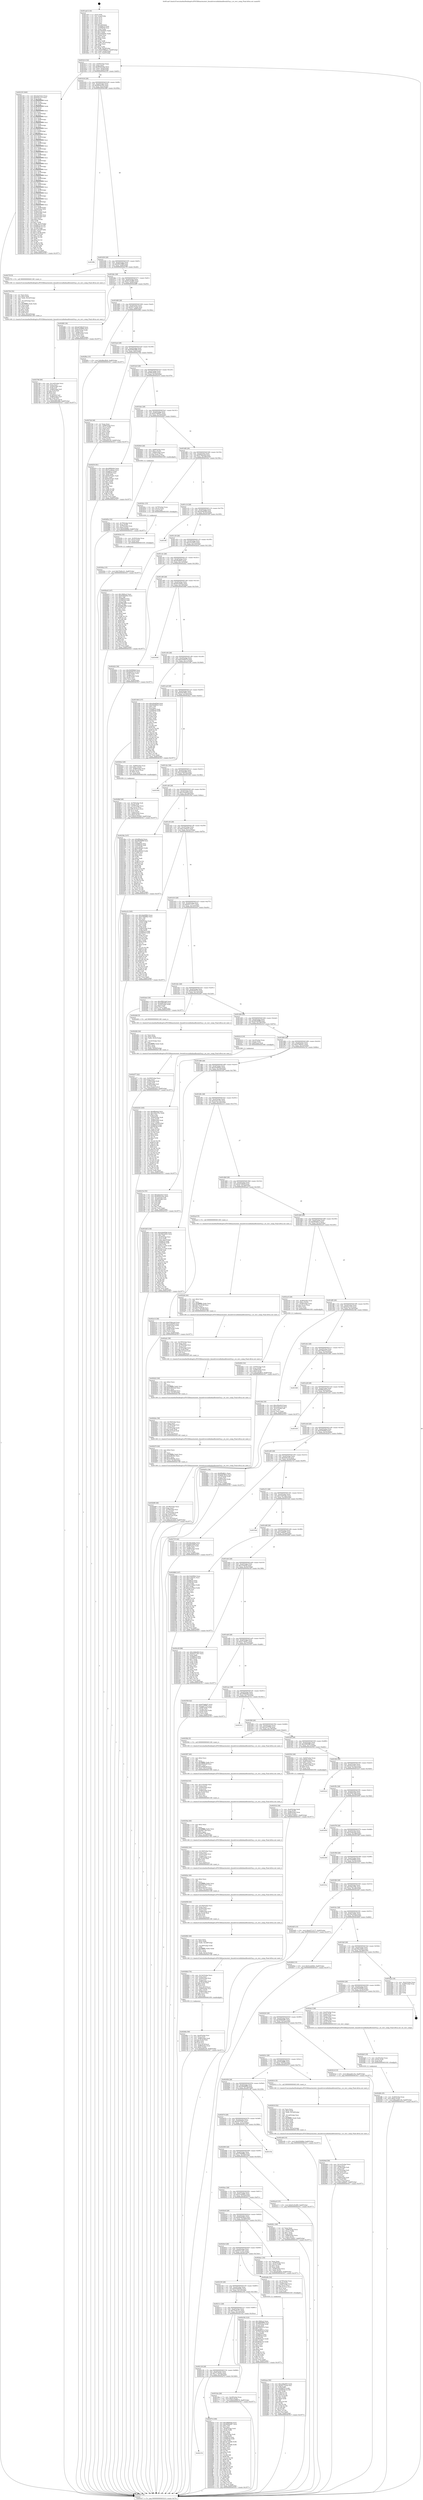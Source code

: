 digraph "0x401aa0" {
  label = "0x401aa0 (/mnt/c/Users/mathe/Desktop/tcc/POCII/binaries/extr_linuxdriversinfinibandhwmlx5cq.c_sw_recv_comp_Final-ollvm.out::main(0))"
  labelloc = "t"
  node[shape=record]

  Entry [label="",width=0.3,height=0.3,shape=circle,fillcolor=black,style=filled]
  "0x401b14" [label="{
     0x401b14 [32]\l
     | [instrs]\l
     &nbsp;&nbsp;0x401b14 \<+6\>: mov -0xd0(%rbp),%eax\l
     &nbsp;&nbsp;0x401b1a \<+2\>: mov %eax,%ecx\l
     &nbsp;&nbsp;0x401b1c \<+6\>: sub $0x80281b0a,%ecx\l
     &nbsp;&nbsp;0x401b22 \<+6\>: mov %eax,-0xe4(%rbp)\l
     &nbsp;&nbsp;0x401b28 \<+6\>: mov %ecx,-0xe8(%rbp)\l
     &nbsp;&nbsp;0x401b2e \<+6\>: je 0000000000402193 \<main+0x6f3\>\l
  }"]
  "0x402193" [label="{
     0x402193 [440]\l
     | [instrs]\l
     &nbsp;&nbsp;0x402193 \<+5\>: mov $0x2da416c3,%eax\l
     &nbsp;&nbsp;0x402198 \<+5\>: mov $0xfa5ec315,%ecx\l
     &nbsp;&nbsp;0x40219d \<+3\>: mov %rsp,%rdx\l
     &nbsp;&nbsp;0x4021a0 \<+4\>: add $0xfffffffffffffff0,%rdx\l
     &nbsp;&nbsp;0x4021a4 \<+3\>: mov %rdx,%rsp\l
     &nbsp;&nbsp;0x4021a7 \<+7\>: mov %rdx,-0xc8(%rbp)\l
     &nbsp;&nbsp;0x4021ae \<+3\>: mov %rsp,%rdx\l
     &nbsp;&nbsp;0x4021b1 \<+4\>: add $0xfffffffffffffff0,%rdx\l
     &nbsp;&nbsp;0x4021b5 \<+3\>: mov %rdx,%rsp\l
     &nbsp;&nbsp;0x4021b8 \<+3\>: mov %rsp,%rsi\l
     &nbsp;&nbsp;0x4021bb \<+4\>: add $0xfffffffffffffff0,%rsi\l
     &nbsp;&nbsp;0x4021bf \<+3\>: mov %rsi,%rsp\l
     &nbsp;&nbsp;0x4021c2 \<+7\>: mov %rsi,-0xc0(%rbp)\l
     &nbsp;&nbsp;0x4021c9 \<+3\>: mov %rsp,%rsi\l
     &nbsp;&nbsp;0x4021cc \<+4\>: add $0xfffffffffffffff0,%rsi\l
     &nbsp;&nbsp;0x4021d0 \<+3\>: mov %rsi,%rsp\l
     &nbsp;&nbsp;0x4021d3 \<+7\>: mov %rsi,-0xb8(%rbp)\l
     &nbsp;&nbsp;0x4021da \<+3\>: mov %rsp,%rsi\l
     &nbsp;&nbsp;0x4021dd \<+4\>: add $0xfffffffffffffff0,%rsi\l
     &nbsp;&nbsp;0x4021e1 \<+3\>: mov %rsi,%rsp\l
     &nbsp;&nbsp;0x4021e4 \<+7\>: mov %rsi,-0xb0(%rbp)\l
     &nbsp;&nbsp;0x4021eb \<+3\>: mov %rsp,%rsi\l
     &nbsp;&nbsp;0x4021ee \<+4\>: add $0xfffffffffffffff0,%rsi\l
     &nbsp;&nbsp;0x4021f2 \<+3\>: mov %rsi,%rsp\l
     &nbsp;&nbsp;0x4021f5 \<+7\>: mov %rsi,-0xa8(%rbp)\l
     &nbsp;&nbsp;0x4021fc \<+3\>: mov %rsp,%rsi\l
     &nbsp;&nbsp;0x4021ff \<+4\>: add $0xfffffffffffffff0,%rsi\l
     &nbsp;&nbsp;0x402203 \<+3\>: mov %rsi,%rsp\l
     &nbsp;&nbsp;0x402206 \<+7\>: mov %rsi,-0xa0(%rbp)\l
     &nbsp;&nbsp;0x40220d \<+3\>: mov %rsp,%rsi\l
     &nbsp;&nbsp;0x402210 \<+4\>: add $0xfffffffffffffff0,%rsi\l
     &nbsp;&nbsp;0x402214 \<+3\>: mov %rsi,%rsp\l
     &nbsp;&nbsp;0x402217 \<+7\>: mov %rsi,-0x98(%rbp)\l
     &nbsp;&nbsp;0x40221e \<+3\>: mov %rsp,%rsi\l
     &nbsp;&nbsp;0x402221 \<+4\>: add $0xfffffffffffffff0,%rsi\l
     &nbsp;&nbsp;0x402225 \<+3\>: mov %rsi,%rsp\l
     &nbsp;&nbsp;0x402228 \<+7\>: mov %rsi,-0x90(%rbp)\l
     &nbsp;&nbsp;0x40222f \<+3\>: mov %rsp,%rsi\l
     &nbsp;&nbsp;0x402232 \<+4\>: add $0xfffffffffffffff0,%rsi\l
     &nbsp;&nbsp;0x402236 \<+3\>: mov %rsi,%rsp\l
     &nbsp;&nbsp;0x402239 \<+7\>: mov %rsi,-0x88(%rbp)\l
     &nbsp;&nbsp;0x402240 \<+3\>: mov %rsp,%rsi\l
     &nbsp;&nbsp;0x402243 \<+4\>: add $0xfffffffffffffff0,%rsi\l
     &nbsp;&nbsp;0x402247 \<+3\>: mov %rsi,%rsp\l
     &nbsp;&nbsp;0x40224a \<+4\>: mov %rsi,-0x80(%rbp)\l
     &nbsp;&nbsp;0x40224e \<+3\>: mov %rsp,%rsi\l
     &nbsp;&nbsp;0x402251 \<+4\>: add $0xfffffffffffffff0,%rsi\l
     &nbsp;&nbsp;0x402255 \<+3\>: mov %rsi,%rsp\l
     &nbsp;&nbsp;0x402258 \<+4\>: mov %rsi,-0x78(%rbp)\l
     &nbsp;&nbsp;0x40225c \<+3\>: mov %rsp,%rsi\l
     &nbsp;&nbsp;0x40225f \<+4\>: add $0xfffffffffffffff0,%rsi\l
     &nbsp;&nbsp;0x402263 \<+3\>: mov %rsi,%rsp\l
     &nbsp;&nbsp;0x402266 \<+4\>: mov %rsi,-0x70(%rbp)\l
     &nbsp;&nbsp;0x40226a \<+3\>: mov %rsp,%rsi\l
     &nbsp;&nbsp;0x40226d \<+4\>: add $0xfffffffffffffff0,%rsi\l
     &nbsp;&nbsp;0x402271 \<+3\>: mov %rsi,%rsp\l
     &nbsp;&nbsp;0x402274 \<+4\>: mov %rsi,-0x68(%rbp)\l
     &nbsp;&nbsp;0x402278 \<+3\>: mov %rsp,%rsi\l
     &nbsp;&nbsp;0x40227b \<+4\>: add $0xfffffffffffffff0,%rsi\l
     &nbsp;&nbsp;0x40227f \<+3\>: mov %rsi,%rsp\l
     &nbsp;&nbsp;0x402282 \<+4\>: mov %rsi,-0x60(%rbp)\l
     &nbsp;&nbsp;0x402286 \<+3\>: mov %rsp,%rsi\l
     &nbsp;&nbsp;0x402289 \<+4\>: add $0xfffffffffffffff0,%rsi\l
     &nbsp;&nbsp;0x40228d \<+3\>: mov %rsi,%rsp\l
     &nbsp;&nbsp;0x402290 \<+4\>: mov %rsi,-0x58(%rbp)\l
     &nbsp;&nbsp;0x402294 \<+3\>: mov %rsp,%rsi\l
     &nbsp;&nbsp;0x402297 \<+4\>: add $0xfffffffffffffff0,%rsi\l
     &nbsp;&nbsp;0x40229b \<+3\>: mov %rsi,%rsp\l
     &nbsp;&nbsp;0x40229e \<+4\>: mov %rsi,-0x50(%rbp)\l
     &nbsp;&nbsp;0x4022a2 \<+3\>: mov %rsp,%rsi\l
     &nbsp;&nbsp;0x4022a5 \<+4\>: add $0xfffffffffffffff0,%rsi\l
     &nbsp;&nbsp;0x4022a9 \<+3\>: mov %rsi,%rsp\l
     &nbsp;&nbsp;0x4022ac \<+4\>: mov %rsi,-0x48(%rbp)\l
     &nbsp;&nbsp;0x4022b0 \<+3\>: mov %rsp,%rsi\l
     &nbsp;&nbsp;0x4022b3 \<+4\>: add $0xfffffffffffffff0,%rsi\l
     &nbsp;&nbsp;0x4022b7 \<+3\>: mov %rsi,%rsp\l
     &nbsp;&nbsp;0x4022ba \<+4\>: mov %rsi,-0x40(%rbp)\l
     &nbsp;&nbsp;0x4022be \<+7\>: mov -0xc8(%rbp),%rsi\l
     &nbsp;&nbsp;0x4022c5 \<+6\>: movl $0x0,(%rsi)\l
     &nbsp;&nbsp;0x4022cb \<+6\>: mov -0xd4(%rbp),%edi\l
     &nbsp;&nbsp;0x4022d1 \<+2\>: mov %edi,(%rdx)\l
     &nbsp;&nbsp;0x4022d3 \<+7\>: mov -0xc0(%rbp),%rsi\l
     &nbsp;&nbsp;0x4022da \<+7\>: mov -0xe0(%rbp),%r8\l
     &nbsp;&nbsp;0x4022e1 \<+3\>: mov %r8,(%rsi)\l
     &nbsp;&nbsp;0x4022e4 \<+3\>: cmpl $0x2,(%rdx)\l
     &nbsp;&nbsp;0x4022e7 \<+4\>: setne %r9b\l
     &nbsp;&nbsp;0x4022eb \<+4\>: and $0x1,%r9b\l
     &nbsp;&nbsp;0x4022ef \<+4\>: mov %r9b,-0x31(%rbp)\l
     &nbsp;&nbsp;0x4022f3 \<+8\>: mov 0x406070,%r10d\l
     &nbsp;&nbsp;0x4022fb \<+8\>: mov 0x406058,%r11d\l
     &nbsp;&nbsp;0x402303 \<+3\>: mov %r10d,%ebx\l
     &nbsp;&nbsp;0x402306 \<+6\>: add $0x71af1aff,%ebx\l
     &nbsp;&nbsp;0x40230c \<+3\>: sub $0x1,%ebx\l
     &nbsp;&nbsp;0x40230f \<+6\>: sub $0x71af1aff,%ebx\l
     &nbsp;&nbsp;0x402315 \<+4\>: imul %ebx,%r10d\l
     &nbsp;&nbsp;0x402319 \<+4\>: and $0x1,%r10d\l
     &nbsp;&nbsp;0x40231d \<+4\>: cmp $0x0,%r10d\l
     &nbsp;&nbsp;0x402321 \<+4\>: sete %r9b\l
     &nbsp;&nbsp;0x402325 \<+4\>: cmp $0xa,%r11d\l
     &nbsp;&nbsp;0x402329 \<+4\>: setl %r14b\l
     &nbsp;&nbsp;0x40232d \<+3\>: mov %r9b,%r15b\l
     &nbsp;&nbsp;0x402330 \<+3\>: and %r14b,%r15b\l
     &nbsp;&nbsp;0x402333 \<+3\>: xor %r14b,%r9b\l
     &nbsp;&nbsp;0x402336 \<+3\>: or %r9b,%r15b\l
     &nbsp;&nbsp;0x402339 \<+4\>: test $0x1,%r15b\l
     &nbsp;&nbsp;0x40233d \<+3\>: cmovne %ecx,%eax\l
     &nbsp;&nbsp;0x402340 \<+6\>: mov %eax,-0xd0(%rbp)\l
     &nbsp;&nbsp;0x402346 \<+5\>: jmp 0000000000403417 \<main+0x1977\>\l
  }"]
  "0x401b34" [label="{
     0x401b34 [28]\l
     | [instrs]\l
     &nbsp;&nbsp;0x401b34 \<+5\>: jmp 0000000000401b39 \<main+0x99\>\l
     &nbsp;&nbsp;0x401b39 \<+6\>: mov -0xe4(%rbp),%eax\l
     &nbsp;&nbsp;0x401b3f \<+5\>: sub $0x8644c00e,%eax\l
     &nbsp;&nbsp;0x401b44 \<+6\>: mov %eax,-0xec(%rbp)\l
     &nbsp;&nbsp;0x401b4a \<+6\>: je 00000000004030fb \<main+0x165b\>\l
  }"]
  Exit [label="",width=0.3,height=0.3,shape=circle,fillcolor=black,style=filled,peripheries=2]
  "0x4030fb" [label="{
     0x4030fb\l
  }", style=dashed]
  "0x401b50" [label="{
     0x401b50 [28]\l
     | [instrs]\l
     &nbsp;&nbsp;0x401b50 \<+5\>: jmp 0000000000401b55 \<main+0xb5\>\l
     &nbsp;&nbsp;0x401b55 \<+6\>: mov -0xe4(%rbp),%eax\l
     &nbsp;&nbsp;0x401b5b \<+5\>: sub $0x90035f9f,%eax\l
     &nbsp;&nbsp;0x401b60 \<+6\>: mov %eax,-0xf0(%rbp)\l
     &nbsp;&nbsp;0x401b66 \<+6\>: je 000000000040275f \<main+0xcbf\>\l
  }"]
  "0x40304a" [label="{
     0x40304a [15]\l
     | [instrs]\l
     &nbsp;&nbsp;0x40304a \<+10\>: movl $0x70e9cc21,-0xd0(%rbp)\l
     &nbsp;&nbsp;0x403054 \<+5\>: jmp 0000000000403417 \<main+0x1977\>\l
  }"]
  "0x40275f" [label="{
     0x40275f [5]\l
     | [instrs]\l
     &nbsp;&nbsp;0x40275f \<+5\>: call 0000000000401160 \<next_i\>\l
     | [calls]\l
     &nbsp;&nbsp;0x401160 \{1\} (/mnt/c/Users/mathe/Desktop/tcc/POCII/binaries/extr_linuxdriversinfinibandhwmlx5cq.c_sw_recv_comp_Final-ollvm.out::next_i)\l
  }"]
  "0x401b6c" [label="{
     0x401b6c [28]\l
     | [instrs]\l
     &nbsp;&nbsp;0x401b6c \<+5\>: jmp 0000000000401b71 \<main+0xd1\>\l
     &nbsp;&nbsp;0x401b71 \<+6\>: mov -0xe4(%rbp),%eax\l
     &nbsp;&nbsp;0x401b77 \<+5\>: sub $0x9125c685,%eax\l
     &nbsp;&nbsp;0x401b7c \<+6\>: mov %eax,-0xf4(%rbp)\l
     &nbsp;&nbsp;0x401b82 \<+6\>: je 00000000004028f0 \<main+0xe50\>\l
  }"]
  "0x40303b" [label="{
     0x40303b [15]\l
     | [instrs]\l
     &nbsp;&nbsp;0x40303b \<+4\>: mov -0x50(%rbp),%rax\l
     &nbsp;&nbsp;0x40303f \<+3\>: mov (%rax),%rax\l
     &nbsp;&nbsp;0x403042 \<+3\>: mov %rax,%rdi\l
     &nbsp;&nbsp;0x403045 \<+5\>: call 0000000000401030 \<free@plt\>\l
     | [calls]\l
     &nbsp;&nbsp;0x401030 \{1\} (unknown)\l
  }"]
  "0x4028f0" [label="{
     0x4028f0 [36]\l
     | [instrs]\l
     &nbsp;&nbsp;0x4028f0 \<+5\>: mov $0xeb7b9b3f,%eax\l
     &nbsp;&nbsp;0x4028f5 \<+5\>: mov $0x4702f88b,%ecx\l
     &nbsp;&nbsp;0x4028fa \<+4\>: mov -0x60(%rbp),%rdx\l
     &nbsp;&nbsp;0x4028fe \<+2\>: mov (%rdx),%esi\l
     &nbsp;&nbsp;0x402900 \<+4\>: mov -0x68(%rbp),%rdx\l
     &nbsp;&nbsp;0x402904 \<+2\>: cmp (%rdx),%esi\l
     &nbsp;&nbsp;0x402906 \<+3\>: cmovl %ecx,%eax\l
     &nbsp;&nbsp;0x402909 \<+6\>: mov %eax,-0xd0(%rbp)\l
     &nbsp;&nbsp;0x40290f \<+5\>: jmp 0000000000403417 \<main+0x1977\>\l
  }"]
  "0x401b88" [label="{
     0x401b88 [28]\l
     | [instrs]\l
     &nbsp;&nbsp;0x401b88 \<+5\>: jmp 0000000000401b8d \<main+0xed\>\l
     &nbsp;&nbsp;0x401b8d \<+6\>: mov -0xe4(%rbp),%eax\l
     &nbsp;&nbsp;0x401b93 \<+5\>: sub $0x92172cab,%eax\l
     &nbsp;&nbsp;0x401b98 \<+6\>: mov %eax,-0xf8(%rbp)\l
     &nbsp;&nbsp;0x401b9e \<+6\>: je 0000000000402f0a \<main+0x146a\>\l
  }"]
  "0x402154" [label="{
     0x402154\l
  }", style=dashed]
  "0x402f0a" [label="{
     0x402f0a [15]\l
     | [instrs]\l
     &nbsp;&nbsp;0x402f0a \<+10\>: movl $0x96ecfb44,-0xd0(%rbp)\l
     &nbsp;&nbsp;0x402f14 \<+5\>: jmp 0000000000403417 \<main+0x1977\>\l
  }"]
  "0x401ba4" [label="{
     0x401ba4 [28]\l
     | [instrs]\l
     &nbsp;&nbsp;0x401ba4 \<+5\>: jmp 0000000000401ba9 \<main+0x109\>\l
     &nbsp;&nbsp;0x401ba9 \<+6\>: mov -0xe4(%rbp),%eax\l
     &nbsp;&nbsp;0x401baf \<+5\>: sub $0x92883d86,%eax\l
     &nbsp;&nbsp;0x401bb4 \<+6\>: mov %eax,-0xfc(%rbp)\l
     &nbsp;&nbsp;0x401bba \<+6\>: je 00000000004027dd \<main+0xd3d\>\l
  }"]
  "0x402f74" [label="{
     0x402f74 [169]\l
     | [instrs]\l
     &nbsp;&nbsp;0x402f74 \<+5\>: mov $0x29f064d4,%eax\l
     &nbsp;&nbsp;0x402f79 \<+5\>: mov $0x46992d87,%ecx\l
     &nbsp;&nbsp;0x402f7e \<+2\>: mov $0x1,%dl\l
     &nbsp;&nbsp;0x402f80 \<+2\>: xor %esi,%esi\l
     &nbsp;&nbsp;0x402f82 \<+4\>: mov -0x40(%rbp),%rdi\l
     &nbsp;&nbsp;0x402f86 \<+3\>: mov (%rdi),%r8d\l
     &nbsp;&nbsp;0x402f89 \<+3\>: sub $0x1,%esi\l
     &nbsp;&nbsp;0x402f8c \<+3\>: sub %esi,%r8d\l
     &nbsp;&nbsp;0x402f8f \<+4\>: mov -0x40(%rbp),%rdi\l
     &nbsp;&nbsp;0x402f93 \<+3\>: mov %r8d,(%rdi)\l
     &nbsp;&nbsp;0x402f96 \<+7\>: mov 0x406070,%esi\l
     &nbsp;&nbsp;0x402f9d \<+8\>: mov 0x406058,%r8d\l
     &nbsp;&nbsp;0x402fa5 \<+3\>: mov %esi,%r9d\l
     &nbsp;&nbsp;0x402fa8 \<+7\>: add $0x3e7324db,%r9d\l
     &nbsp;&nbsp;0x402faf \<+4\>: sub $0x1,%r9d\l
     &nbsp;&nbsp;0x402fb3 \<+7\>: sub $0x3e7324db,%r9d\l
     &nbsp;&nbsp;0x402fba \<+4\>: imul %r9d,%esi\l
     &nbsp;&nbsp;0x402fbe \<+3\>: and $0x1,%esi\l
     &nbsp;&nbsp;0x402fc1 \<+3\>: cmp $0x0,%esi\l
     &nbsp;&nbsp;0x402fc4 \<+4\>: sete %r10b\l
     &nbsp;&nbsp;0x402fc8 \<+4\>: cmp $0xa,%r8d\l
     &nbsp;&nbsp;0x402fcc \<+4\>: setl %r11b\l
     &nbsp;&nbsp;0x402fd0 \<+3\>: mov %r10b,%bl\l
     &nbsp;&nbsp;0x402fd3 \<+3\>: xor $0xff,%bl\l
     &nbsp;&nbsp;0x402fd6 \<+3\>: mov %r11b,%r14b\l
     &nbsp;&nbsp;0x402fd9 \<+4\>: xor $0xff,%r14b\l
     &nbsp;&nbsp;0x402fdd \<+3\>: xor $0x1,%dl\l
     &nbsp;&nbsp;0x402fe0 \<+3\>: mov %bl,%r15b\l
     &nbsp;&nbsp;0x402fe3 \<+4\>: and $0xff,%r15b\l
     &nbsp;&nbsp;0x402fe7 \<+3\>: and %dl,%r10b\l
     &nbsp;&nbsp;0x402fea \<+3\>: mov %r14b,%r12b\l
     &nbsp;&nbsp;0x402fed \<+4\>: and $0xff,%r12b\l
     &nbsp;&nbsp;0x402ff1 \<+3\>: and %dl,%r11b\l
     &nbsp;&nbsp;0x402ff4 \<+3\>: or %r10b,%r15b\l
     &nbsp;&nbsp;0x402ff7 \<+3\>: or %r11b,%r12b\l
     &nbsp;&nbsp;0x402ffa \<+3\>: xor %r12b,%r15b\l
     &nbsp;&nbsp;0x402ffd \<+3\>: or %r14b,%bl\l
     &nbsp;&nbsp;0x403000 \<+3\>: xor $0xff,%bl\l
     &nbsp;&nbsp;0x403003 \<+3\>: or $0x1,%dl\l
     &nbsp;&nbsp;0x403006 \<+2\>: and %dl,%bl\l
     &nbsp;&nbsp;0x403008 \<+3\>: or %bl,%r15b\l
     &nbsp;&nbsp;0x40300b \<+4\>: test $0x1,%r15b\l
     &nbsp;&nbsp;0x40300f \<+3\>: cmovne %ecx,%eax\l
     &nbsp;&nbsp;0x403012 \<+6\>: mov %eax,-0xd0(%rbp)\l
     &nbsp;&nbsp;0x403018 \<+5\>: jmp 0000000000403417 \<main+0x1977\>\l
  }"]
  "0x4027dd" [label="{
     0x4027dd [48]\l
     | [instrs]\l
     &nbsp;&nbsp;0x4027dd \<+2\>: xor %eax,%eax\l
     &nbsp;&nbsp;0x4027df \<+7\>: mov -0x88(%rbp),%rcx\l
     &nbsp;&nbsp;0x4027e6 \<+2\>: mov (%rcx),%edx\l
     &nbsp;&nbsp;0x4027e8 \<+2\>: mov %eax,%esi\l
     &nbsp;&nbsp;0x4027ea \<+2\>: sub %edx,%esi\l
     &nbsp;&nbsp;0x4027ec \<+2\>: mov %eax,%edx\l
     &nbsp;&nbsp;0x4027ee \<+3\>: sub $0x1,%edx\l
     &nbsp;&nbsp;0x4027f1 \<+2\>: add %edx,%esi\l
     &nbsp;&nbsp;0x4027f3 \<+2\>: sub %esi,%eax\l
     &nbsp;&nbsp;0x4027f5 \<+7\>: mov -0x88(%rbp),%rcx\l
     &nbsp;&nbsp;0x4027fc \<+2\>: mov %eax,(%rcx)\l
     &nbsp;&nbsp;0x4027fe \<+10\>: movl $0xfa941d5,-0xd0(%rbp)\l
     &nbsp;&nbsp;0x402808 \<+5\>: jmp 0000000000403417 \<main+0x1977\>\l
  }"]
  "0x401bc0" [label="{
     0x401bc0 [28]\l
     | [instrs]\l
     &nbsp;&nbsp;0x401bc0 \<+5\>: jmp 0000000000401bc5 \<main+0x125\>\l
     &nbsp;&nbsp;0x401bc5 \<+6\>: mov -0xe4(%rbp),%eax\l
     &nbsp;&nbsp;0x401bcb \<+5\>: sub $0x96ecfb44,%eax\l
     &nbsp;&nbsp;0x401bd0 \<+6\>: mov %eax,-0x100(%rbp)\l
     &nbsp;&nbsp;0x401bd6 \<+6\>: je 0000000000402f19 \<main+0x1479\>\l
  }"]
  "0x402138" [label="{
     0x402138 [28]\l
     | [instrs]\l
     &nbsp;&nbsp;0x402138 \<+5\>: jmp 000000000040213d \<main+0x69d\>\l
     &nbsp;&nbsp;0x40213d \<+6\>: mov -0xe4(%rbp),%eax\l
     &nbsp;&nbsp;0x402143 \<+5\>: sub $0x71c50eea,%eax\l
     &nbsp;&nbsp;0x402148 \<+6\>: mov %eax,-0x1c8(%rbp)\l
     &nbsp;&nbsp;0x40214e \<+6\>: je 0000000000402f74 \<main+0x14d4\>\l
  }"]
  "0x402f19" [label="{
     0x402f19 [91]\l
     | [instrs]\l
     &nbsp;&nbsp;0x402f19 \<+5\>: mov $0x29f064d4,%eax\l
     &nbsp;&nbsp;0x402f1e \<+5\>: mov $0x71c50eea,%ecx\l
     &nbsp;&nbsp;0x402f23 \<+7\>: mov 0x406070,%edx\l
     &nbsp;&nbsp;0x402f2a \<+7\>: mov 0x406058,%esi\l
     &nbsp;&nbsp;0x402f31 \<+2\>: mov %edx,%edi\l
     &nbsp;&nbsp;0x402f33 \<+6\>: add $0x9c553ab1,%edi\l
     &nbsp;&nbsp;0x402f39 \<+3\>: sub $0x1,%edi\l
     &nbsp;&nbsp;0x402f3c \<+6\>: sub $0x9c553ab1,%edi\l
     &nbsp;&nbsp;0x402f42 \<+3\>: imul %edi,%edx\l
     &nbsp;&nbsp;0x402f45 \<+3\>: and $0x1,%edx\l
     &nbsp;&nbsp;0x402f48 \<+3\>: cmp $0x0,%edx\l
     &nbsp;&nbsp;0x402f4b \<+4\>: sete %r8b\l
     &nbsp;&nbsp;0x402f4f \<+3\>: cmp $0xa,%esi\l
     &nbsp;&nbsp;0x402f52 \<+4\>: setl %r9b\l
     &nbsp;&nbsp;0x402f56 \<+3\>: mov %r8b,%r10b\l
     &nbsp;&nbsp;0x402f59 \<+3\>: and %r9b,%r10b\l
     &nbsp;&nbsp;0x402f5c \<+3\>: xor %r9b,%r8b\l
     &nbsp;&nbsp;0x402f5f \<+3\>: or %r8b,%r10b\l
     &nbsp;&nbsp;0x402f62 \<+4\>: test $0x1,%r10b\l
     &nbsp;&nbsp;0x402f66 \<+3\>: cmovne %ecx,%eax\l
     &nbsp;&nbsp;0x402f69 \<+6\>: mov %eax,-0xd0(%rbp)\l
     &nbsp;&nbsp;0x402f6f \<+5\>: jmp 0000000000403417 \<main+0x1977\>\l
  }"]
  "0x401bdc" [label="{
     0x401bdc [28]\l
     | [instrs]\l
     &nbsp;&nbsp;0x401bdc \<+5\>: jmp 0000000000401be1 \<main+0x141\>\l
     &nbsp;&nbsp;0x401be1 \<+6\>: mov -0xe4(%rbp),%eax\l
     &nbsp;&nbsp;0x401be7 \<+5\>: sub $0x970d62f7,%eax\l
     &nbsp;&nbsp;0x401bec \<+6\>: mov %eax,-0x104(%rbp)\l
     &nbsp;&nbsp;0x401bf2 \<+6\>: je 0000000000402844 \<main+0xda4\>\l
  }"]
  "0x40316a" [label="{
     0x40316a [28]\l
     | [instrs]\l
     &nbsp;&nbsp;0x40316a \<+7\>: mov -0xc8(%rbp),%rax\l
     &nbsp;&nbsp;0x403171 \<+6\>: movl $0x0,(%rax)\l
     &nbsp;&nbsp;0x403177 \<+10\>: movl $0xb3d56078,-0xd0(%rbp)\l
     &nbsp;&nbsp;0x403181 \<+5\>: jmp 0000000000403417 \<main+0x1977\>\l
  }"]
  "0x402844" [label="{
     0x402844 [26]\l
     | [instrs]\l
     &nbsp;&nbsp;0x402844 \<+4\>: mov -0x80(%rbp),%rax\l
     &nbsp;&nbsp;0x402848 \<+6\>: movl $0x1,(%rax)\l
     &nbsp;&nbsp;0x40284e \<+4\>: mov -0x80(%rbp),%rax\l
     &nbsp;&nbsp;0x402852 \<+3\>: movslq (%rax),%rax\l
     &nbsp;&nbsp;0x402855 \<+4\>: imul $0x18,%rax,%rdi\l
     &nbsp;&nbsp;0x402859 \<+5\>: call 0000000000401050 \<malloc@plt\>\l
     | [calls]\l
     &nbsp;&nbsp;0x401050 \{1\} (unknown)\l
  }"]
  "0x401bf8" [label="{
     0x401bf8 [28]\l
     | [instrs]\l
     &nbsp;&nbsp;0x401bf8 \<+5\>: jmp 0000000000401bfd \<main+0x15d\>\l
     &nbsp;&nbsp;0x401bfd \<+6\>: mov -0xe4(%rbp),%eax\l
     &nbsp;&nbsp;0x401c03 \<+5\>: sub $0x976baca9,%eax\l
     &nbsp;&nbsp;0x401c08 \<+6\>: mov %eax,-0x108(%rbp)\l
     &nbsp;&nbsp;0x401c0e \<+6\>: je 000000000040302c \<main+0x158c\>\l
  }"]
  "0x402eae" [label="{
     0x402eae [92]\l
     | [instrs]\l
     &nbsp;&nbsp;0x402eae \<+5\>: mov $0xc448a0b5,%edx\l
     &nbsp;&nbsp;0x402eb3 \<+5\>: mov $0x92172cab,%esi\l
     &nbsp;&nbsp;0x402eb8 \<+3\>: xor %r8d,%r8d\l
     &nbsp;&nbsp;0x402ebb \<+8\>: mov 0x406070,%r9d\l
     &nbsp;&nbsp;0x402ec3 \<+8\>: mov 0x406058,%r10d\l
     &nbsp;&nbsp;0x402ecb \<+4\>: sub $0x1,%r8d\l
     &nbsp;&nbsp;0x402ecf \<+3\>: mov %r9d,%r11d\l
     &nbsp;&nbsp;0x402ed2 \<+3\>: add %r8d,%r11d\l
     &nbsp;&nbsp;0x402ed5 \<+4\>: imul %r11d,%r9d\l
     &nbsp;&nbsp;0x402ed9 \<+4\>: and $0x1,%r9d\l
     &nbsp;&nbsp;0x402edd \<+4\>: cmp $0x0,%r9d\l
     &nbsp;&nbsp;0x402ee1 \<+3\>: sete %bl\l
     &nbsp;&nbsp;0x402ee4 \<+4\>: cmp $0xa,%r10d\l
     &nbsp;&nbsp;0x402ee8 \<+4\>: setl %r14b\l
     &nbsp;&nbsp;0x402eec \<+3\>: mov %bl,%r15b\l
     &nbsp;&nbsp;0x402eef \<+3\>: and %r14b,%r15b\l
     &nbsp;&nbsp;0x402ef2 \<+3\>: xor %r14b,%bl\l
     &nbsp;&nbsp;0x402ef5 \<+3\>: or %bl,%r15b\l
     &nbsp;&nbsp;0x402ef8 \<+4\>: test $0x1,%r15b\l
     &nbsp;&nbsp;0x402efc \<+3\>: cmovne %esi,%edx\l
     &nbsp;&nbsp;0x402eff \<+6\>: mov %edx,-0xd0(%rbp)\l
     &nbsp;&nbsp;0x402f05 \<+5\>: jmp 0000000000403417 \<main+0x1977\>\l
  }"]
  "0x40302c" [label="{
     0x40302c [15]\l
     | [instrs]\l
     &nbsp;&nbsp;0x40302c \<+4\>: mov -0x78(%rbp),%rax\l
     &nbsp;&nbsp;0x403030 \<+3\>: mov (%rax),%rax\l
     &nbsp;&nbsp;0x403033 \<+3\>: mov %rax,%rdi\l
     &nbsp;&nbsp;0x403036 \<+5\>: call 0000000000401030 \<free@plt\>\l
     | [calls]\l
     &nbsp;&nbsp;0x401030 \{1\} (unknown)\l
  }"]
  "0x401c14" [label="{
     0x401c14 [28]\l
     | [instrs]\l
     &nbsp;&nbsp;0x401c14 \<+5\>: jmp 0000000000401c19 \<main+0x179\>\l
     &nbsp;&nbsp;0x401c19 \<+6\>: mov -0xe4(%rbp),%eax\l
     &nbsp;&nbsp;0x401c1f \<+5\>: sub $0xa2be65b8,%eax\l
     &nbsp;&nbsp;0x401c24 \<+6\>: mov %eax,-0x10c(%rbp)\l
     &nbsp;&nbsp;0x401c2a \<+6\>: je 00000000004033ff \<main+0x195f\>\l
  }"]
  "0x402dfb" [label="{
     0x402dfb [25]\l
     | [instrs]\l
     &nbsp;&nbsp;0x402dfb \<+4\>: mov -0x40(%rbp),%rax\l
     &nbsp;&nbsp;0x402dff \<+6\>: movl $0x0,(%rax)\l
     &nbsp;&nbsp;0x402e05 \<+10\>: movl $0xead21c5e,-0xd0(%rbp)\l
     &nbsp;&nbsp;0x402e0f \<+5\>: jmp 0000000000403417 \<main+0x1977\>\l
  }"]
  "0x4033ff" [label="{
     0x4033ff\l
  }", style=dashed]
  "0x401c30" [label="{
     0x401c30 [28]\l
     | [instrs]\l
     &nbsp;&nbsp;0x401c30 \<+5\>: jmp 0000000000401c35 \<main+0x195\>\l
     &nbsp;&nbsp;0x401c35 \<+6\>: mov -0xe4(%rbp),%eax\l
     &nbsp;&nbsp;0x401c3b \<+5\>: sub $0xa321bf25,%eax\l
     &nbsp;&nbsp;0x401c40 \<+6\>: mov %eax,-0x110(%rbp)\l
     &nbsp;&nbsp;0x401c46 \<+6\>: je 0000000000402bc8 \<main+0x1128\>\l
  }"]
  "0x402de9" [label="{
     0x402de9 [18]\l
     | [instrs]\l
     &nbsp;&nbsp;0x402de9 \<+7\>: mov -0xa0(%rbp),%rax\l
     &nbsp;&nbsp;0x402df0 \<+3\>: mov (%rax),%rax\l
     &nbsp;&nbsp;0x402df3 \<+3\>: mov %rax,%rdi\l
     &nbsp;&nbsp;0x402df6 \<+5\>: call 0000000000401030 \<free@plt\>\l
     | [calls]\l
     &nbsp;&nbsp;0x401030 \{1\} (unknown)\l
  }"]
  "0x402bc8" [label="{
     0x402bc8 [147]\l
     | [instrs]\l
     &nbsp;&nbsp;0x402bc8 \<+5\>: mov $0x19b9ca3,%eax\l
     &nbsp;&nbsp;0x402bcd \<+5\>: mov $0x63b6d26a,%ecx\l
     &nbsp;&nbsp;0x402bd2 \<+2\>: mov $0x1,%dl\l
     &nbsp;&nbsp;0x402bd4 \<+7\>: mov 0x406070,%esi\l
     &nbsp;&nbsp;0x402bdb \<+7\>: mov 0x406058,%edi\l
     &nbsp;&nbsp;0x402be2 \<+3\>: mov %esi,%r8d\l
     &nbsp;&nbsp;0x402be5 \<+7\>: sub $0x99bc8f83,%r8d\l
     &nbsp;&nbsp;0x402bec \<+4\>: sub $0x1,%r8d\l
     &nbsp;&nbsp;0x402bf0 \<+7\>: add $0x99bc8f83,%r8d\l
     &nbsp;&nbsp;0x402bf7 \<+4\>: imul %r8d,%esi\l
     &nbsp;&nbsp;0x402bfb \<+3\>: and $0x1,%esi\l
     &nbsp;&nbsp;0x402bfe \<+3\>: cmp $0x0,%esi\l
     &nbsp;&nbsp;0x402c01 \<+4\>: sete %r9b\l
     &nbsp;&nbsp;0x402c05 \<+3\>: cmp $0xa,%edi\l
     &nbsp;&nbsp;0x402c08 \<+4\>: setl %r10b\l
     &nbsp;&nbsp;0x402c0c \<+3\>: mov %r9b,%r11b\l
     &nbsp;&nbsp;0x402c0f \<+4\>: xor $0xff,%r11b\l
     &nbsp;&nbsp;0x402c13 \<+3\>: mov %r10b,%bl\l
     &nbsp;&nbsp;0x402c16 \<+3\>: xor $0xff,%bl\l
     &nbsp;&nbsp;0x402c19 \<+3\>: xor $0x0,%dl\l
     &nbsp;&nbsp;0x402c1c \<+3\>: mov %r11b,%r14b\l
     &nbsp;&nbsp;0x402c1f \<+4\>: and $0x0,%r14b\l
     &nbsp;&nbsp;0x402c23 \<+3\>: and %dl,%r9b\l
     &nbsp;&nbsp;0x402c26 \<+3\>: mov %bl,%r15b\l
     &nbsp;&nbsp;0x402c29 \<+4\>: and $0x0,%r15b\l
     &nbsp;&nbsp;0x402c2d \<+3\>: and %dl,%r10b\l
     &nbsp;&nbsp;0x402c30 \<+3\>: or %r9b,%r14b\l
     &nbsp;&nbsp;0x402c33 \<+3\>: or %r10b,%r15b\l
     &nbsp;&nbsp;0x402c36 \<+3\>: xor %r15b,%r14b\l
     &nbsp;&nbsp;0x402c39 \<+3\>: or %bl,%r11b\l
     &nbsp;&nbsp;0x402c3c \<+4\>: xor $0xff,%r11b\l
     &nbsp;&nbsp;0x402c40 \<+3\>: or $0x0,%dl\l
     &nbsp;&nbsp;0x402c43 \<+3\>: and %dl,%r11b\l
     &nbsp;&nbsp;0x402c46 \<+3\>: or %r11b,%r14b\l
     &nbsp;&nbsp;0x402c49 \<+4\>: test $0x1,%r14b\l
     &nbsp;&nbsp;0x402c4d \<+3\>: cmovne %ecx,%eax\l
     &nbsp;&nbsp;0x402c50 \<+6\>: mov %eax,-0xd0(%rbp)\l
     &nbsp;&nbsp;0x402c56 \<+5\>: jmp 0000000000403417 \<main+0x1977\>\l
  }"]
  "0x401c4c" [label="{
     0x401c4c [28]\l
     | [instrs]\l
     &nbsp;&nbsp;0x401c4c \<+5\>: jmp 0000000000401c51 \<main+0x1b1\>\l
     &nbsp;&nbsp;0x401c51 \<+6\>: mov -0xe4(%rbp),%eax\l
     &nbsp;&nbsp;0x401c57 \<+5\>: sub $0xaf5af9c0,%eax\l
     &nbsp;&nbsp;0x401c5c \<+6\>: mov %eax,-0x114(%rbp)\l
     &nbsp;&nbsp;0x401c62 \<+6\>: je 0000000000402d22 \<main+0x1282\>\l
  }"]
  "0x402d77" [label="{
     0x402d77 [42]\l
     | [instrs]\l
     &nbsp;&nbsp;0x402d77 \<+6\>: mov -0x200(%rbp),%ecx\l
     &nbsp;&nbsp;0x402d7d \<+3\>: imul %eax,%ecx\l
     &nbsp;&nbsp;0x402d80 \<+4\>: mov -0x50(%rbp),%rdi\l
     &nbsp;&nbsp;0x402d84 \<+3\>: mov (%rdi),%rdi\l
     &nbsp;&nbsp;0x402d87 \<+4\>: mov -0x48(%rbp),%r8\l
     &nbsp;&nbsp;0x402d8b \<+3\>: movslq (%r8),%r8\l
     &nbsp;&nbsp;0x402d8e \<+4\>: mov %ecx,(%rdi,%r8,4)\l
     &nbsp;&nbsp;0x402d92 \<+10\>: movl $0x60063ba4,-0xd0(%rbp)\l
     &nbsp;&nbsp;0x402d9c \<+5\>: jmp 0000000000403417 \<main+0x1977\>\l
  }"]
  "0x402d22" [label="{
     0x402d22 [36]\l
     | [instrs]\l
     &nbsp;&nbsp;0x402d22 \<+5\>: mov $0x45d59848,%eax\l
     &nbsp;&nbsp;0x402d27 \<+5\>: mov $0xd4294153,%ecx\l
     &nbsp;&nbsp;0x402d2c \<+4\>: mov -0x48(%rbp),%rdx\l
     &nbsp;&nbsp;0x402d30 \<+2\>: mov (%rdx),%esi\l
     &nbsp;&nbsp;0x402d32 \<+4\>: mov -0x58(%rbp),%rdx\l
     &nbsp;&nbsp;0x402d36 \<+2\>: cmp (%rdx),%esi\l
     &nbsp;&nbsp;0x402d38 \<+3\>: cmovl %ecx,%eax\l
     &nbsp;&nbsp;0x402d3b \<+6\>: mov %eax,-0xd0(%rbp)\l
     &nbsp;&nbsp;0x402d41 \<+5\>: jmp 0000000000403417 \<main+0x1977\>\l
  }"]
  "0x401c68" [label="{
     0x401c68 [28]\l
     | [instrs]\l
     &nbsp;&nbsp;0x401c68 \<+5\>: jmp 0000000000401c6d \<main+0x1cd\>\l
     &nbsp;&nbsp;0x401c6d \<+6\>: mov -0xe4(%rbp),%eax\l
     &nbsp;&nbsp;0x401c73 \<+5\>: sub $0xb0239a9c,%eax\l
     &nbsp;&nbsp;0x401c78 \<+6\>: mov %eax,-0x118(%rbp)\l
     &nbsp;&nbsp;0x401c7e \<+6\>: je 0000000000403068 \<main+0x15c8\>\l
  }"]
  "0x402d4b" [label="{
     0x402d4b [44]\l
     | [instrs]\l
     &nbsp;&nbsp;0x402d4b \<+2\>: xor %ecx,%ecx\l
     &nbsp;&nbsp;0x402d4d \<+5\>: mov $0x2,%edx\l
     &nbsp;&nbsp;0x402d52 \<+6\>: mov %edx,-0x1fc(%rbp)\l
     &nbsp;&nbsp;0x402d58 \<+1\>: cltd\l
     &nbsp;&nbsp;0x402d59 \<+6\>: mov -0x1fc(%rbp),%esi\l
     &nbsp;&nbsp;0x402d5f \<+2\>: idiv %esi\l
     &nbsp;&nbsp;0x402d61 \<+6\>: imul $0xfffffffe,%edx,%edx\l
     &nbsp;&nbsp;0x402d67 \<+3\>: sub $0x1,%ecx\l
     &nbsp;&nbsp;0x402d6a \<+2\>: sub %ecx,%edx\l
     &nbsp;&nbsp;0x402d6c \<+6\>: mov %edx,-0x200(%rbp)\l
     &nbsp;&nbsp;0x402d72 \<+5\>: call 0000000000401160 \<next_i\>\l
     | [calls]\l
     &nbsp;&nbsp;0x401160 \{1\} (/mnt/c/Users/mathe/Desktop/tcc/POCII/binaries/extr_linuxdriversinfinibandhwmlx5cq.c_sw_recv_comp_Final-ollvm.out::next_i)\l
  }"]
  "0x403068" [label="{
     0x403068\l
  }", style=dashed]
  "0x401c84" [label="{
     0x401c84 [28]\l
     | [instrs]\l
     &nbsp;&nbsp;0x401c84 \<+5\>: jmp 0000000000401c89 \<main+0x1e9\>\l
     &nbsp;&nbsp;0x401c89 \<+6\>: mov -0xe4(%rbp),%eax\l
     &nbsp;&nbsp;0x401c8f \<+5\>: sub $0xb3d56078,%eax\l
     &nbsp;&nbsp;0x401c94 \<+6\>: mov %eax,-0x11c(%rbp)\l
     &nbsp;&nbsp;0x401c9a \<+6\>: je 0000000000403186 \<main+0x16e6\>\l
  }"]
  "0x402d02" [label="{
     0x402d02 [32]\l
     | [instrs]\l
     &nbsp;&nbsp;0x402d02 \<+4\>: mov -0x50(%rbp),%rdi\l
     &nbsp;&nbsp;0x402d06 \<+3\>: mov %rax,(%rdi)\l
     &nbsp;&nbsp;0x402d09 \<+4\>: mov -0x48(%rbp),%rax\l
     &nbsp;&nbsp;0x402d0d \<+6\>: movl $0x0,(%rax)\l
     &nbsp;&nbsp;0x402d13 \<+10\>: movl $0xaf5af9c0,-0xd0(%rbp)\l
     &nbsp;&nbsp;0x402d1d \<+5\>: jmp 0000000000403417 \<main+0x1977\>\l
  }"]
  "0x403186" [label="{
     0x403186 [137]\l
     | [instrs]\l
     &nbsp;&nbsp;0x403186 \<+5\>: mov $0xa2be65b8,%eax\l
     &nbsp;&nbsp;0x40318b \<+5\>: mov $0xe5ed09e4,%ecx\l
     &nbsp;&nbsp;0x403190 \<+2\>: mov $0x1,%dl\l
     &nbsp;&nbsp;0x403192 \<+2\>: xor %esi,%esi\l
     &nbsp;&nbsp;0x403194 \<+7\>: mov 0x406070,%edi\l
     &nbsp;&nbsp;0x40319b \<+8\>: mov 0x406058,%r8d\l
     &nbsp;&nbsp;0x4031a3 \<+3\>: sub $0x1,%esi\l
     &nbsp;&nbsp;0x4031a6 \<+3\>: mov %edi,%r9d\l
     &nbsp;&nbsp;0x4031a9 \<+3\>: add %esi,%r9d\l
     &nbsp;&nbsp;0x4031ac \<+4\>: imul %r9d,%edi\l
     &nbsp;&nbsp;0x4031b0 \<+3\>: and $0x1,%edi\l
     &nbsp;&nbsp;0x4031b3 \<+3\>: cmp $0x0,%edi\l
     &nbsp;&nbsp;0x4031b6 \<+4\>: sete %r10b\l
     &nbsp;&nbsp;0x4031ba \<+4\>: cmp $0xa,%r8d\l
     &nbsp;&nbsp;0x4031be \<+4\>: setl %r11b\l
     &nbsp;&nbsp;0x4031c2 \<+3\>: mov %r10b,%bl\l
     &nbsp;&nbsp;0x4031c5 \<+3\>: xor $0xff,%bl\l
     &nbsp;&nbsp;0x4031c8 \<+3\>: mov %r11b,%r14b\l
     &nbsp;&nbsp;0x4031cb \<+4\>: xor $0xff,%r14b\l
     &nbsp;&nbsp;0x4031cf \<+3\>: xor $0x1,%dl\l
     &nbsp;&nbsp;0x4031d2 \<+3\>: mov %bl,%r15b\l
     &nbsp;&nbsp;0x4031d5 \<+4\>: and $0xff,%r15b\l
     &nbsp;&nbsp;0x4031d9 \<+3\>: and %dl,%r10b\l
     &nbsp;&nbsp;0x4031dc \<+3\>: mov %r14b,%r12b\l
     &nbsp;&nbsp;0x4031df \<+4\>: and $0xff,%r12b\l
     &nbsp;&nbsp;0x4031e3 \<+3\>: and %dl,%r11b\l
     &nbsp;&nbsp;0x4031e6 \<+3\>: or %r10b,%r15b\l
     &nbsp;&nbsp;0x4031e9 \<+3\>: or %r11b,%r12b\l
     &nbsp;&nbsp;0x4031ec \<+3\>: xor %r12b,%r15b\l
     &nbsp;&nbsp;0x4031ef \<+3\>: or %r14b,%bl\l
     &nbsp;&nbsp;0x4031f2 \<+3\>: xor $0xff,%bl\l
     &nbsp;&nbsp;0x4031f5 \<+3\>: or $0x1,%dl\l
     &nbsp;&nbsp;0x4031f8 \<+2\>: and %dl,%bl\l
     &nbsp;&nbsp;0x4031fa \<+3\>: or %bl,%r15b\l
     &nbsp;&nbsp;0x4031fd \<+4\>: test $0x1,%r15b\l
     &nbsp;&nbsp;0x403201 \<+3\>: cmovne %ecx,%eax\l
     &nbsp;&nbsp;0x403204 \<+6\>: mov %eax,-0xd0(%rbp)\l
     &nbsp;&nbsp;0x40320a \<+5\>: jmp 0000000000403417 \<main+0x1977\>\l
  }"]
  "0x401ca0" [label="{
     0x401ca0 [28]\l
     | [instrs]\l
     &nbsp;&nbsp;0x401ca0 \<+5\>: jmp 0000000000401ca5 \<main+0x205\>\l
     &nbsp;&nbsp;0x401ca5 \<+6\>: mov -0xe4(%rbp),%eax\l
     &nbsp;&nbsp;0x401cab \<+5\>: sub $0xb4b786c2,%eax\l
     &nbsp;&nbsp;0x401cb0 \<+6\>: mov %eax,-0x120(%rbp)\l
     &nbsp;&nbsp;0x401cb6 \<+6\>: je 00000000004028a2 \<main+0xe02\>\l
  }"]
  "0x40211c" [label="{
     0x40211c [28]\l
     | [instrs]\l
     &nbsp;&nbsp;0x40211c \<+5\>: jmp 0000000000402121 \<main+0x681\>\l
     &nbsp;&nbsp;0x402121 \<+6\>: mov -0xe4(%rbp),%eax\l
     &nbsp;&nbsp;0x402127 \<+5\>: sub $0x70e9cc21,%eax\l
     &nbsp;&nbsp;0x40212c \<+6\>: mov %eax,-0x1c4(%rbp)\l
     &nbsp;&nbsp;0x402132 \<+6\>: je 000000000040316a \<main+0x16ca\>\l
  }"]
  "0x4028a2" [label="{
     0x4028a2 [29]\l
     | [instrs]\l
     &nbsp;&nbsp;0x4028a2 \<+4\>: mov -0x68(%rbp),%rax\l
     &nbsp;&nbsp;0x4028a6 \<+6\>: movl $0x1,(%rax)\l
     &nbsp;&nbsp;0x4028ac \<+4\>: mov -0x68(%rbp),%rax\l
     &nbsp;&nbsp;0x4028b0 \<+3\>: movslq (%rax),%rax\l
     &nbsp;&nbsp;0x4028b3 \<+4\>: shl $0x2,%rax\l
     &nbsp;&nbsp;0x4028b7 \<+3\>: mov %rax,%rdi\l
     &nbsp;&nbsp;0x4028ba \<+5\>: call 0000000000401050 \<malloc@plt\>\l
     | [calls]\l
     &nbsp;&nbsp;0x401050 \{1\} (unknown)\l
  }"]
  "0x401cbc" [label="{
     0x401cbc [28]\l
     | [instrs]\l
     &nbsp;&nbsp;0x401cbc \<+5\>: jmp 0000000000401cc1 \<main+0x221\>\l
     &nbsp;&nbsp;0x401cc1 \<+6\>: mov -0xe4(%rbp),%eax\l
     &nbsp;&nbsp;0x401cc7 \<+5\>: sub $0xc448a0b5,%eax\l
     &nbsp;&nbsp;0x401ccc \<+6\>: mov %eax,-0x124(%rbp)\l
     &nbsp;&nbsp;0x401cd2 \<+6\>: je 0000000000403392 \<main+0x18f2\>\l
  }"]
  "0x402c5b" [label="{
     0x402c5b [123]\l
     | [instrs]\l
     &nbsp;&nbsp;0x402c5b \<+5\>: mov $0x19b9ca3,%eax\l
     &nbsp;&nbsp;0x402c60 \<+5\>: mov $0x488d8f98,%ecx\l
     &nbsp;&nbsp;0x402c65 \<+4\>: mov -0x70(%rbp),%rdx\l
     &nbsp;&nbsp;0x402c69 \<+2\>: mov (%rdx),%esi\l
     &nbsp;&nbsp;0x402c6b \<+6\>: add $0xd046021e,%esi\l
     &nbsp;&nbsp;0x402c71 \<+3\>: add $0x1,%esi\l
     &nbsp;&nbsp;0x402c74 \<+6\>: sub $0xd046021e,%esi\l
     &nbsp;&nbsp;0x402c7a \<+4\>: mov -0x70(%rbp),%rdx\l
     &nbsp;&nbsp;0x402c7e \<+2\>: mov %esi,(%rdx)\l
     &nbsp;&nbsp;0x402c80 \<+7\>: mov 0x406070,%esi\l
     &nbsp;&nbsp;0x402c87 \<+7\>: mov 0x406058,%edi\l
     &nbsp;&nbsp;0x402c8e \<+3\>: mov %esi,%r8d\l
     &nbsp;&nbsp;0x402c91 \<+7\>: sub $0x9f30a3c4,%r8d\l
     &nbsp;&nbsp;0x402c98 \<+4\>: sub $0x1,%r8d\l
     &nbsp;&nbsp;0x402c9c \<+7\>: add $0x9f30a3c4,%r8d\l
     &nbsp;&nbsp;0x402ca3 \<+4\>: imul %r8d,%esi\l
     &nbsp;&nbsp;0x402ca7 \<+3\>: and $0x1,%esi\l
     &nbsp;&nbsp;0x402caa \<+3\>: cmp $0x0,%esi\l
     &nbsp;&nbsp;0x402cad \<+4\>: sete %r9b\l
     &nbsp;&nbsp;0x402cb1 \<+3\>: cmp $0xa,%edi\l
     &nbsp;&nbsp;0x402cb4 \<+4\>: setl %r10b\l
     &nbsp;&nbsp;0x402cb8 \<+3\>: mov %r9b,%r11b\l
     &nbsp;&nbsp;0x402cbb \<+3\>: and %r10b,%r11b\l
     &nbsp;&nbsp;0x402cbe \<+3\>: xor %r10b,%r9b\l
     &nbsp;&nbsp;0x402cc1 \<+3\>: or %r9b,%r11b\l
     &nbsp;&nbsp;0x402cc4 \<+4\>: test $0x1,%r11b\l
     &nbsp;&nbsp;0x402cc8 \<+3\>: cmovne %ecx,%eax\l
     &nbsp;&nbsp;0x402ccb \<+6\>: mov %eax,-0xd0(%rbp)\l
     &nbsp;&nbsp;0x402cd1 \<+5\>: jmp 0000000000403417 \<main+0x1977\>\l
  }"]
  "0x403392" [label="{
     0x403392\l
  }", style=dashed]
  "0x401cd8" [label="{
     0x401cd8 [28]\l
     | [instrs]\l
     &nbsp;&nbsp;0x401cd8 \<+5\>: jmp 0000000000401cdd \<main+0x23d\>\l
     &nbsp;&nbsp;0x401cdd \<+6\>: mov -0xe4(%rbp),%eax\l
     &nbsp;&nbsp;0x401ce3 \<+5\>: sub $0xc45ee6c6,%eax\l
     &nbsp;&nbsp;0x401ce8 \<+6\>: mov %eax,-0x128(%rbp)\l
     &nbsp;&nbsp;0x401cee \<+6\>: je 000000000040238a \<main+0x8ea\>\l
  }"]
  "0x402100" [label="{
     0x402100 [28]\l
     | [instrs]\l
     &nbsp;&nbsp;0x402100 \<+5\>: jmp 0000000000402105 \<main+0x665\>\l
     &nbsp;&nbsp;0x402105 \<+6\>: mov -0xe4(%rbp),%eax\l
     &nbsp;&nbsp;0x40210b \<+5\>: sub $0x63b6d26a,%eax\l
     &nbsp;&nbsp;0x402110 \<+6\>: mov %eax,-0x1c0(%rbp)\l
     &nbsp;&nbsp;0x402116 \<+6\>: je 0000000000402c5b \<main+0x11bb\>\l
  }"]
  "0x40238a" [label="{
     0x40238a [147]\l
     | [instrs]\l
     &nbsp;&nbsp;0x40238a \<+5\>: mov $0x6f9adcd,%eax\l
     &nbsp;&nbsp;0x40238f \<+5\>: mov $0xd604698f,%ecx\l
     &nbsp;&nbsp;0x402394 \<+2\>: mov $0x1,%dl\l
     &nbsp;&nbsp;0x402396 \<+7\>: mov 0x406070,%esi\l
     &nbsp;&nbsp;0x40239d \<+7\>: mov 0x406058,%edi\l
     &nbsp;&nbsp;0x4023a4 \<+3\>: mov %esi,%r8d\l
     &nbsp;&nbsp;0x4023a7 \<+7\>: sub $0xdc8fcbe5,%r8d\l
     &nbsp;&nbsp;0x4023ae \<+4\>: sub $0x1,%r8d\l
     &nbsp;&nbsp;0x4023b2 \<+7\>: add $0xdc8fcbe5,%r8d\l
     &nbsp;&nbsp;0x4023b9 \<+4\>: imul %r8d,%esi\l
     &nbsp;&nbsp;0x4023bd \<+3\>: and $0x1,%esi\l
     &nbsp;&nbsp;0x4023c0 \<+3\>: cmp $0x0,%esi\l
     &nbsp;&nbsp;0x4023c3 \<+4\>: sete %r9b\l
     &nbsp;&nbsp;0x4023c7 \<+3\>: cmp $0xa,%edi\l
     &nbsp;&nbsp;0x4023ca \<+4\>: setl %r10b\l
     &nbsp;&nbsp;0x4023ce \<+3\>: mov %r9b,%r11b\l
     &nbsp;&nbsp;0x4023d1 \<+4\>: xor $0xff,%r11b\l
     &nbsp;&nbsp;0x4023d5 \<+3\>: mov %r10b,%bl\l
     &nbsp;&nbsp;0x4023d8 \<+3\>: xor $0xff,%bl\l
     &nbsp;&nbsp;0x4023db \<+3\>: xor $0x0,%dl\l
     &nbsp;&nbsp;0x4023de \<+3\>: mov %r11b,%r14b\l
     &nbsp;&nbsp;0x4023e1 \<+4\>: and $0x0,%r14b\l
     &nbsp;&nbsp;0x4023e5 \<+3\>: and %dl,%r9b\l
     &nbsp;&nbsp;0x4023e8 \<+3\>: mov %bl,%r15b\l
     &nbsp;&nbsp;0x4023eb \<+4\>: and $0x0,%r15b\l
     &nbsp;&nbsp;0x4023ef \<+3\>: and %dl,%r10b\l
     &nbsp;&nbsp;0x4023f2 \<+3\>: or %r9b,%r14b\l
     &nbsp;&nbsp;0x4023f5 \<+3\>: or %r10b,%r15b\l
     &nbsp;&nbsp;0x4023f8 \<+3\>: xor %r15b,%r14b\l
     &nbsp;&nbsp;0x4023fb \<+3\>: or %bl,%r11b\l
     &nbsp;&nbsp;0x4023fe \<+4\>: xor $0xff,%r11b\l
     &nbsp;&nbsp;0x402402 \<+3\>: or $0x0,%dl\l
     &nbsp;&nbsp;0x402405 \<+3\>: and %dl,%r11b\l
     &nbsp;&nbsp;0x402408 \<+3\>: or %r11b,%r14b\l
     &nbsp;&nbsp;0x40240b \<+4\>: test $0x1,%r14b\l
     &nbsp;&nbsp;0x40240f \<+3\>: cmovne %ecx,%eax\l
     &nbsp;&nbsp;0x402412 \<+6\>: mov %eax,-0xd0(%rbp)\l
     &nbsp;&nbsp;0x402418 \<+5\>: jmp 0000000000403417 \<main+0x1977\>\l
  }"]
  "0x401cf4" [label="{
     0x401cf4 [28]\l
     | [instrs]\l
     &nbsp;&nbsp;0x401cf4 \<+5\>: jmp 0000000000401cf9 \<main+0x259\>\l
     &nbsp;&nbsp;0x401cf9 \<+6\>: mov -0xe4(%rbp),%eax\l
     &nbsp;&nbsp;0x401cff \<+5\>: sub $0xccabdc0c,%eax\l
     &nbsp;&nbsp;0x401d04 \<+6\>: mov %eax,-0x12c(%rbp)\l
     &nbsp;&nbsp;0x401d0a \<+6\>: je 0000000000402a1b \<main+0xf7b\>\l
  }"]
  "0x402e8e" [label="{
     0x402e8e [32]\l
     | [instrs]\l
     &nbsp;&nbsp;0x402e8e \<+4\>: mov -0x78(%rbp),%rax\l
     &nbsp;&nbsp;0x402e92 \<+3\>: mov (%rax),%rax\l
     &nbsp;&nbsp;0x402e95 \<+4\>: mov -0x40(%rbp),%rcx\l
     &nbsp;&nbsp;0x402e99 \<+3\>: movslq (%rcx),%rcx\l
     &nbsp;&nbsp;0x402e9c \<+4\>: imul $0x18,%rcx,%rcx\l
     &nbsp;&nbsp;0x402ea0 \<+3\>: add %rcx,%rax\l
     &nbsp;&nbsp;0x402ea3 \<+3\>: mov (%rax),%rax\l
     &nbsp;&nbsp;0x402ea6 \<+3\>: mov %rax,%rdi\l
     &nbsp;&nbsp;0x402ea9 \<+5\>: call 0000000000401030 \<free@plt\>\l
     | [calls]\l
     &nbsp;&nbsp;0x401030 \{1\} (unknown)\l
  }"]
  "0x402a1b" [label="{
     0x402a1b [165]\l
     | [instrs]\l
     &nbsp;&nbsp;0x402a1b \<+5\>: mov $0x32eb99b4,%eax\l
     &nbsp;&nbsp;0x402a20 \<+5\>: mov $0x576b98be,%ecx\l
     &nbsp;&nbsp;0x402a25 \<+2\>: mov $0x1,%dl\l
     &nbsp;&nbsp;0x402a27 \<+2\>: xor %esi,%esi\l
     &nbsp;&nbsp;0x402a29 \<+4\>: mov -0x60(%rbp),%rdi\l
     &nbsp;&nbsp;0x402a2d \<+3\>: mov (%rdi),%r8d\l
     &nbsp;&nbsp;0x402a30 \<+3\>: mov %esi,%r9d\l
     &nbsp;&nbsp;0x402a33 \<+4\>: sub $0x1,%r9d\l
     &nbsp;&nbsp;0x402a37 \<+3\>: sub %r9d,%r8d\l
     &nbsp;&nbsp;0x402a3a \<+4\>: mov -0x60(%rbp),%rdi\l
     &nbsp;&nbsp;0x402a3e \<+3\>: mov %r8d,(%rdi)\l
     &nbsp;&nbsp;0x402a41 \<+8\>: mov 0x406070,%r8d\l
     &nbsp;&nbsp;0x402a49 \<+8\>: mov 0x406058,%r9d\l
     &nbsp;&nbsp;0x402a51 \<+3\>: sub $0x1,%esi\l
     &nbsp;&nbsp;0x402a54 \<+3\>: mov %r8d,%r10d\l
     &nbsp;&nbsp;0x402a57 \<+3\>: add %esi,%r10d\l
     &nbsp;&nbsp;0x402a5a \<+4\>: imul %r10d,%r8d\l
     &nbsp;&nbsp;0x402a5e \<+4\>: and $0x1,%r8d\l
     &nbsp;&nbsp;0x402a62 \<+4\>: cmp $0x0,%r8d\l
     &nbsp;&nbsp;0x402a66 \<+4\>: sete %r11b\l
     &nbsp;&nbsp;0x402a6a \<+4\>: cmp $0xa,%r9d\l
     &nbsp;&nbsp;0x402a6e \<+3\>: setl %bl\l
     &nbsp;&nbsp;0x402a71 \<+3\>: mov %r11b,%r14b\l
     &nbsp;&nbsp;0x402a74 \<+4\>: xor $0xff,%r14b\l
     &nbsp;&nbsp;0x402a78 \<+3\>: mov %bl,%r15b\l
     &nbsp;&nbsp;0x402a7b \<+4\>: xor $0xff,%r15b\l
     &nbsp;&nbsp;0x402a7f \<+3\>: xor $0x1,%dl\l
     &nbsp;&nbsp;0x402a82 \<+3\>: mov %r14b,%r12b\l
     &nbsp;&nbsp;0x402a85 \<+4\>: and $0xff,%r12b\l
     &nbsp;&nbsp;0x402a89 \<+3\>: and %dl,%r11b\l
     &nbsp;&nbsp;0x402a8c \<+3\>: mov %r15b,%r13b\l
     &nbsp;&nbsp;0x402a8f \<+4\>: and $0xff,%r13b\l
     &nbsp;&nbsp;0x402a93 \<+2\>: and %dl,%bl\l
     &nbsp;&nbsp;0x402a95 \<+3\>: or %r11b,%r12b\l
     &nbsp;&nbsp;0x402a98 \<+3\>: or %bl,%r13b\l
     &nbsp;&nbsp;0x402a9b \<+3\>: xor %r13b,%r12b\l
     &nbsp;&nbsp;0x402a9e \<+3\>: or %r15b,%r14b\l
     &nbsp;&nbsp;0x402aa1 \<+4\>: xor $0xff,%r14b\l
     &nbsp;&nbsp;0x402aa5 \<+3\>: or $0x1,%dl\l
     &nbsp;&nbsp;0x402aa8 \<+3\>: and %dl,%r14b\l
     &nbsp;&nbsp;0x402aab \<+3\>: or %r14b,%r12b\l
     &nbsp;&nbsp;0x402aae \<+4\>: test $0x1,%r12b\l
     &nbsp;&nbsp;0x402ab2 \<+3\>: cmovne %ecx,%eax\l
     &nbsp;&nbsp;0x402ab5 \<+6\>: mov %eax,-0xd0(%rbp)\l
     &nbsp;&nbsp;0x402abb \<+5\>: jmp 0000000000403417 \<main+0x1977\>\l
  }"]
  "0x401d10" [label="{
     0x401d10 [28]\l
     | [instrs]\l
     &nbsp;&nbsp;0x401d10 \<+5\>: jmp 0000000000401d15 \<main+0x275\>\l
     &nbsp;&nbsp;0x401d15 \<+6\>: mov -0xe4(%rbp),%eax\l
     &nbsp;&nbsp;0x401d1b \<+5\>: sub $0xd3713177,%eax\l
     &nbsp;&nbsp;0x401d20 \<+6\>: mov %eax,-0x130(%rbp)\l
     &nbsp;&nbsp;0x401d26 \<+6\>: je 00000000004024e4 \<main+0xa44\>\l
  }"]
  "0x4020e4" [label="{
     0x4020e4 [28]\l
     | [instrs]\l
     &nbsp;&nbsp;0x4020e4 \<+5\>: jmp 00000000004020e9 \<main+0x649\>\l
     &nbsp;&nbsp;0x4020e9 \<+6\>: mov -0xe4(%rbp),%eax\l
     &nbsp;&nbsp;0x4020ef \<+5\>: sub $0x6257c3b7,%eax\l
     &nbsp;&nbsp;0x4020f4 \<+6\>: mov %eax,-0x1bc(%rbp)\l
     &nbsp;&nbsp;0x4020fa \<+6\>: je 0000000000402e8e \<main+0x13ee\>\l
  }"]
  "0x4024e4" [label="{
     0x4024e4 [30]\l
     | [instrs]\l
     &nbsp;&nbsp;0x4024e4 \<+5\>: mov $0x2f0814e8,%eax\l
     &nbsp;&nbsp;0x4024e9 \<+5\>: mov $0x2d9f3fd6,%ecx\l
     &nbsp;&nbsp;0x4024ee \<+3\>: mov -0x30(%rbp),%edx\l
     &nbsp;&nbsp;0x4024f1 \<+3\>: cmp $0x0,%edx\l
     &nbsp;&nbsp;0x4024f4 \<+3\>: cmove %ecx,%eax\l
     &nbsp;&nbsp;0x4024f7 \<+6\>: mov %eax,-0xd0(%rbp)\l
     &nbsp;&nbsp;0x4024fd \<+5\>: jmp 0000000000403417 \<main+0x1977\>\l
  }"]
  "0x401d2c" [label="{
     0x401d2c [28]\l
     | [instrs]\l
     &nbsp;&nbsp;0x401d2c \<+5\>: jmp 0000000000401d31 \<main+0x291\>\l
     &nbsp;&nbsp;0x401d31 \<+6\>: mov -0xe4(%rbp),%eax\l
     &nbsp;&nbsp;0x401d37 \<+5\>: sub $0xd4294153,%eax\l
     &nbsp;&nbsp;0x401d3c \<+6\>: mov %eax,-0x134(%rbp)\l
     &nbsp;&nbsp;0x401d42 \<+6\>: je 0000000000402d46 \<main+0x12a6\>\l
  }"]
  "0x402da1" [label="{
     0x402da1 [34]\l
     | [instrs]\l
     &nbsp;&nbsp;0x402da1 \<+2\>: xor %eax,%eax\l
     &nbsp;&nbsp;0x402da3 \<+4\>: mov -0x48(%rbp),%rcx\l
     &nbsp;&nbsp;0x402da7 \<+2\>: mov (%rcx),%edx\l
     &nbsp;&nbsp;0x402da9 \<+3\>: sub $0x1,%eax\l
     &nbsp;&nbsp;0x402dac \<+2\>: sub %eax,%edx\l
     &nbsp;&nbsp;0x402dae \<+4\>: mov -0x48(%rbp),%rcx\l
     &nbsp;&nbsp;0x402db2 \<+2\>: mov %edx,(%rcx)\l
     &nbsp;&nbsp;0x402db4 \<+10\>: movl $0xaf5af9c0,-0xd0(%rbp)\l
     &nbsp;&nbsp;0x402dbe \<+5\>: jmp 0000000000403417 \<main+0x1977\>\l
  }"]
  "0x402d46" [label="{
     0x402d46 [5]\l
     | [instrs]\l
     &nbsp;&nbsp;0x402d46 \<+5\>: call 0000000000401160 \<next_i\>\l
     | [calls]\l
     &nbsp;&nbsp;0x401160 \{1\} (/mnt/c/Users/mathe/Desktop/tcc/POCII/binaries/extr_linuxdriversinfinibandhwmlx5cq.c_sw_recv_comp_Final-ollvm.out::next_i)\l
  }"]
  "0x401d48" [label="{
     0x401d48 [28]\l
     | [instrs]\l
     &nbsp;&nbsp;0x401d48 \<+5\>: jmp 0000000000401d4d \<main+0x2ad\>\l
     &nbsp;&nbsp;0x401d4d \<+6\>: mov -0xe4(%rbp),%eax\l
     &nbsp;&nbsp;0x401d53 \<+5\>: sub $0xd604698f,%eax\l
     &nbsp;&nbsp;0x401d58 \<+6\>: mov %eax,-0x138(%rbp)\l
     &nbsp;&nbsp;0x401d5e \<+6\>: je 000000000040241d \<main+0x97d\>\l
  }"]
  "0x402b98" [label="{
     0x402b98 [48]\l
     | [instrs]\l
     &nbsp;&nbsp;0x402b98 \<+6\>: mov -0x1f8(%rbp),%ecx\l
     &nbsp;&nbsp;0x402b9e \<+3\>: imul %eax,%ecx\l
     &nbsp;&nbsp;0x402ba1 \<+4\>: mov -0x78(%rbp),%rsi\l
     &nbsp;&nbsp;0x402ba5 \<+3\>: mov (%rsi),%rsi\l
     &nbsp;&nbsp;0x402ba8 \<+4\>: mov -0x70(%rbp),%rdi\l
     &nbsp;&nbsp;0x402bac \<+3\>: movslq (%rdi),%rdi\l
     &nbsp;&nbsp;0x402baf \<+4\>: imul $0x18,%rdi,%rdi\l
     &nbsp;&nbsp;0x402bb3 \<+3\>: add %rdi,%rsi\l
     &nbsp;&nbsp;0x402bb6 \<+3\>: mov %ecx,0x10(%rsi)\l
     &nbsp;&nbsp;0x402bb9 \<+10\>: movl $0xa321bf25,-0xd0(%rbp)\l
     &nbsp;&nbsp;0x402bc3 \<+5\>: jmp 0000000000403417 \<main+0x1977\>\l
  }"]
  "0x40241d" [label="{
     0x40241d [19]\l
     | [instrs]\l
     &nbsp;&nbsp;0x40241d \<+7\>: mov -0xc0(%rbp),%rax\l
     &nbsp;&nbsp;0x402424 \<+3\>: mov (%rax),%rax\l
     &nbsp;&nbsp;0x402427 \<+4\>: mov 0x8(%rax),%rdi\l
     &nbsp;&nbsp;0x40242b \<+5\>: call 0000000000401060 \<atoi@plt\>\l
     | [calls]\l
     &nbsp;&nbsp;0x401060 \{1\} (unknown)\l
  }"]
  "0x401d64" [label="{
     0x401d64 [28]\l
     | [instrs]\l
     &nbsp;&nbsp;0x401d64 \<+5\>: jmp 0000000000401d69 \<main+0x2c9\>\l
     &nbsp;&nbsp;0x401d69 \<+6\>: mov -0xe4(%rbp),%eax\l
     &nbsp;&nbsp;0x401d6f \<+5\>: sub $0xd78862a1,%eax\l
     &nbsp;&nbsp;0x401d74 \<+6\>: mov %eax,-0x13c(%rbp)\l
     &nbsp;&nbsp;0x401d7a \<+6\>: je 000000000040215e \<main+0x6be\>\l
  }"]
  "0x402b70" [label="{
     0x402b70 [40]\l
     | [instrs]\l
     &nbsp;&nbsp;0x402b70 \<+5\>: mov $0x2,%ecx\l
     &nbsp;&nbsp;0x402b75 \<+1\>: cltd\l
     &nbsp;&nbsp;0x402b76 \<+2\>: idiv %ecx\l
     &nbsp;&nbsp;0x402b78 \<+6\>: imul $0xfffffffe,%edx,%ecx\l
     &nbsp;&nbsp;0x402b7e \<+6\>: sub $0xdc89cf0c,%ecx\l
     &nbsp;&nbsp;0x402b84 \<+3\>: add $0x1,%ecx\l
     &nbsp;&nbsp;0x402b87 \<+6\>: add $0xdc89cf0c,%ecx\l
     &nbsp;&nbsp;0x402b8d \<+6\>: mov %ecx,-0x1f8(%rbp)\l
     &nbsp;&nbsp;0x402b93 \<+5\>: call 0000000000401160 \<next_i\>\l
     | [calls]\l
     &nbsp;&nbsp;0x401160 \{1\} (/mnt/c/Users/mathe/Desktop/tcc/POCII/binaries/extr_linuxdriversinfinibandhwmlx5cq.c_sw_recv_comp_Final-ollvm.out::next_i)\l
  }"]
  "0x40215e" [label="{
     0x40215e [53]\l
     | [instrs]\l
     &nbsp;&nbsp;0x40215e \<+5\>: mov $0x2da416c3,%eax\l
     &nbsp;&nbsp;0x402163 \<+5\>: mov $0x80281b0a,%ecx\l
     &nbsp;&nbsp;0x402168 \<+6\>: mov -0xca(%rbp),%dl\l
     &nbsp;&nbsp;0x40216e \<+7\>: mov -0xc9(%rbp),%sil\l
     &nbsp;&nbsp;0x402175 \<+3\>: mov %dl,%dil\l
     &nbsp;&nbsp;0x402178 \<+3\>: and %sil,%dil\l
     &nbsp;&nbsp;0x40217b \<+3\>: xor %sil,%dl\l
     &nbsp;&nbsp;0x40217e \<+3\>: or %dl,%dil\l
     &nbsp;&nbsp;0x402181 \<+4\>: test $0x1,%dil\l
     &nbsp;&nbsp;0x402185 \<+3\>: cmovne %ecx,%eax\l
     &nbsp;&nbsp;0x402188 \<+6\>: mov %eax,-0xd0(%rbp)\l
     &nbsp;&nbsp;0x40218e \<+5\>: jmp 0000000000403417 \<main+0x1977\>\l
  }"]
  "0x401d80" [label="{
     0x401d80 [28]\l
     | [instrs]\l
     &nbsp;&nbsp;0x401d80 \<+5\>: jmp 0000000000401d85 \<main+0x2e5\>\l
     &nbsp;&nbsp;0x401d85 \<+6\>: mov -0xe4(%rbp),%eax\l
     &nbsp;&nbsp;0x401d8b \<+5\>: sub $0xe5ed09e4,%eax\l
     &nbsp;&nbsp;0x401d90 \<+6\>: mov %eax,-0x140(%rbp)\l
     &nbsp;&nbsp;0x401d96 \<+6\>: je 000000000040320f \<main+0x176f\>\l
  }"]
  "0x403417" [label="{
     0x403417 [5]\l
     | [instrs]\l
     &nbsp;&nbsp;0x403417 \<+5\>: jmp 0000000000401b14 \<main+0x74\>\l
  }"]
  "0x401aa0" [label="{
     0x401aa0 [116]\l
     | [instrs]\l
     &nbsp;&nbsp;0x401aa0 \<+1\>: push %rbp\l
     &nbsp;&nbsp;0x401aa1 \<+3\>: mov %rsp,%rbp\l
     &nbsp;&nbsp;0x401aa4 \<+2\>: push %r15\l
     &nbsp;&nbsp;0x401aa6 \<+2\>: push %r14\l
     &nbsp;&nbsp;0x401aa8 \<+2\>: push %r13\l
     &nbsp;&nbsp;0x401aaa \<+2\>: push %r12\l
     &nbsp;&nbsp;0x401aac \<+1\>: push %rbx\l
     &nbsp;&nbsp;0x401aad \<+7\>: sub $0x1e8,%rsp\l
     &nbsp;&nbsp;0x401ab4 \<+7\>: mov 0x406070,%eax\l
     &nbsp;&nbsp;0x401abb \<+7\>: mov 0x406058,%ecx\l
     &nbsp;&nbsp;0x401ac2 \<+2\>: mov %eax,%edx\l
     &nbsp;&nbsp;0x401ac4 \<+6\>: add $0x35e8ef41,%edx\l
     &nbsp;&nbsp;0x401aca \<+3\>: sub $0x1,%edx\l
     &nbsp;&nbsp;0x401acd \<+6\>: sub $0x35e8ef41,%edx\l
     &nbsp;&nbsp;0x401ad3 \<+3\>: imul %edx,%eax\l
     &nbsp;&nbsp;0x401ad6 \<+3\>: and $0x1,%eax\l
     &nbsp;&nbsp;0x401ad9 \<+3\>: cmp $0x0,%eax\l
     &nbsp;&nbsp;0x401adc \<+4\>: sete %r8b\l
     &nbsp;&nbsp;0x401ae0 \<+4\>: and $0x1,%r8b\l
     &nbsp;&nbsp;0x401ae4 \<+7\>: mov %r8b,-0xca(%rbp)\l
     &nbsp;&nbsp;0x401aeb \<+3\>: cmp $0xa,%ecx\l
     &nbsp;&nbsp;0x401aee \<+4\>: setl %r8b\l
     &nbsp;&nbsp;0x401af2 \<+4\>: and $0x1,%r8b\l
     &nbsp;&nbsp;0x401af6 \<+7\>: mov %r8b,-0xc9(%rbp)\l
     &nbsp;&nbsp;0x401afd \<+10\>: movl $0xd78862a1,-0xd0(%rbp)\l
     &nbsp;&nbsp;0x401b07 \<+6\>: mov %edi,-0xd4(%rbp)\l
     &nbsp;&nbsp;0x401b0d \<+7\>: mov %rsi,-0xe0(%rbp)\l
  }"]
  "0x402b4a" [label="{
     0x402b4a [38]\l
     | [instrs]\l
     &nbsp;&nbsp;0x402b4a \<+6\>: mov -0x1f4(%rbp),%ecx\l
     &nbsp;&nbsp;0x402b50 \<+3\>: imul %eax,%ecx\l
     &nbsp;&nbsp;0x402b53 \<+4\>: mov -0x78(%rbp),%rsi\l
     &nbsp;&nbsp;0x402b57 \<+3\>: mov (%rsi),%rsi\l
     &nbsp;&nbsp;0x402b5a \<+4\>: mov -0x70(%rbp),%rdi\l
     &nbsp;&nbsp;0x402b5e \<+3\>: movslq (%rdi),%rdi\l
     &nbsp;&nbsp;0x402b61 \<+4\>: imul $0x18,%rdi,%rdi\l
     &nbsp;&nbsp;0x402b65 \<+3\>: add %rdi,%rsi\l
     &nbsp;&nbsp;0x402b68 \<+3\>: mov %ecx,0xc(%rsi)\l
     &nbsp;&nbsp;0x402b6b \<+5\>: call 0000000000401160 \<next_i\>\l
     | [calls]\l
     &nbsp;&nbsp;0x401160 \{1\} (/mnt/c/Users/mathe/Desktop/tcc/POCII/binaries/extr_linuxdriversinfinibandhwmlx5cq.c_sw_recv_comp_Final-ollvm.out::next_i)\l
  }"]
  "0x402b22" [label="{
     0x402b22 [40]\l
     | [instrs]\l
     &nbsp;&nbsp;0x402b22 \<+5\>: mov $0x2,%ecx\l
     &nbsp;&nbsp;0x402b27 \<+1\>: cltd\l
     &nbsp;&nbsp;0x402b28 \<+2\>: idiv %ecx\l
     &nbsp;&nbsp;0x402b2a \<+6\>: imul $0xfffffffe,%edx,%ecx\l
     &nbsp;&nbsp;0x402b30 \<+6\>: add $0x4186a5a0,%ecx\l
     &nbsp;&nbsp;0x402b36 \<+3\>: add $0x1,%ecx\l
     &nbsp;&nbsp;0x402b39 \<+6\>: sub $0x4186a5a0,%ecx\l
     &nbsp;&nbsp;0x402b3f \<+6\>: mov %ecx,-0x1f4(%rbp)\l
     &nbsp;&nbsp;0x402b45 \<+5\>: call 0000000000401160 \<next_i\>\l
     | [calls]\l
     &nbsp;&nbsp;0x401160 \{1\} (/mnt/c/Users/mathe/Desktop/tcc/POCII/binaries/extr_linuxdriversinfinibandhwmlx5cq.c_sw_recv_comp_Final-ollvm.out::next_i)\l
  }"]
  "0x40320f" [label="{
     0x40320f [159]\l
     | [instrs]\l
     &nbsp;&nbsp;0x40320f \<+5\>: mov $0xa2be65b8,%eax\l
     &nbsp;&nbsp;0x403214 \<+5\>: mov $0x39e22943,%ecx\l
     &nbsp;&nbsp;0x403219 \<+2\>: mov $0x1,%dl\l
     &nbsp;&nbsp;0x40321b \<+7\>: mov -0xc8(%rbp),%rsi\l
     &nbsp;&nbsp;0x403222 \<+2\>: mov (%rsi),%edi\l
     &nbsp;&nbsp;0x403224 \<+3\>: mov %edi,-0x2c(%rbp)\l
     &nbsp;&nbsp;0x403227 \<+7\>: mov 0x406070,%edi\l
     &nbsp;&nbsp;0x40322e \<+8\>: mov 0x406058,%r8d\l
     &nbsp;&nbsp;0x403236 \<+3\>: mov %edi,%r9d\l
     &nbsp;&nbsp;0x403239 \<+7\>: sub $0x5a11c255,%r9d\l
     &nbsp;&nbsp;0x403240 \<+4\>: sub $0x1,%r9d\l
     &nbsp;&nbsp;0x403244 \<+7\>: add $0x5a11c255,%r9d\l
     &nbsp;&nbsp;0x40324b \<+4\>: imul %r9d,%edi\l
     &nbsp;&nbsp;0x40324f \<+3\>: and $0x1,%edi\l
     &nbsp;&nbsp;0x403252 \<+3\>: cmp $0x0,%edi\l
     &nbsp;&nbsp;0x403255 \<+4\>: sete %r10b\l
     &nbsp;&nbsp;0x403259 \<+4\>: cmp $0xa,%r8d\l
     &nbsp;&nbsp;0x40325d \<+4\>: setl %r11b\l
     &nbsp;&nbsp;0x403261 \<+3\>: mov %r10b,%bl\l
     &nbsp;&nbsp;0x403264 \<+3\>: xor $0xff,%bl\l
     &nbsp;&nbsp;0x403267 \<+3\>: mov %r11b,%r14b\l
     &nbsp;&nbsp;0x40326a \<+4\>: xor $0xff,%r14b\l
     &nbsp;&nbsp;0x40326e \<+3\>: xor $0x0,%dl\l
     &nbsp;&nbsp;0x403271 \<+3\>: mov %bl,%r15b\l
     &nbsp;&nbsp;0x403274 \<+4\>: and $0x0,%r15b\l
     &nbsp;&nbsp;0x403278 \<+3\>: and %dl,%r10b\l
     &nbsp;&nbsp;0x40327b \<+3\>: mov %r14b,%r12b\l
     &nbsp;&nbsp;0x40327e \<+4\>: and $0x0,%r12b\l
     &nbsp;&nbsp;0x403282 \<+3\>: and %dl,%r11b\l
     &nbsp;&nbsp;0x403285 \<+3\>: or %r10b,%r15b\l
     &nbsp;&nbsp;0x403288 \<+3\>: or %r11b,%r12b\l
     &nbsp;&nbsp;0x40328b \<+3\>: xor %r12b,%r15b\l
     &nbsp;&nbsp;0x40328e \<+3\>: or %r14b,%bl\l
     &nbsp;&nbsp;0x403291 \<+3\>: xor $0xff,%bl\l
     &nbsp;&nbsp;0x403294 \<+3\>: or $0x0,%dl\l
     &nbsp;&nbsp;0x403297 \<+2\>: and %dl,%bl\l
     &nbsp;&nbsp;0x403299 \<+3\>: or %bl,%r15b\l
     &nbsp;&nbsp;0x40329c \<+4\>: test $0x1,%r15b\l
     &nbsp;&nbsp;0x4032a0 \<+3\>: cmovne %ecx,%eax\l
     &nbsp;&nbsp;0x4032a3 \<+6\>: mov %eax,-0xd0(%rbp)\l
     &nbsp;&nbsp;0x4032a9 \<+5\>: jmp 0000000000403417 \<main+0x1977\>\l
  }"]
  "0x401d9c" [label="{
     0x401d9c [28]\l
     | [instrs]\l
     &nbsp;&nbsp;0x401d9c \<+5\>: jmp 0000000000401da1 \<main+0x301\>\l
     &nbsp;&nbsp;0x401da1 \<+6\>: mov -0xe4(%rbp),%eax\l
     &nbsp;&nbsp;0x401da7 \<+5\>: sub $0xead21c5e,%eax\l
     &nbsp;&nbsp;0x401dac \<+6\>: mov %eax,-0x144(%rbp)\l
     &nbsp;&nbsp;0x401db2 \<+6\>: je 0000000000402e14 \<main+0x1374\>\l
  }"]
  "0x402afc" [label="{
     0x402afc [38]\l
     | [instrs]\l
     &nbsp;&nbsp;0x402afc \<+6\>: mov -0x1f0(%rbp),%ecx\l
     &nbsp;&nbsp;0x402b02 \<+3\>: imul %eax,%ecx\l
     &nbsp;&nbsp;0x402b05 \<+4\>: mov -0x78(%rbp),%rsi\l
     &nbsp;&nbsp;0x402b09 \<+3\>: mov (%rsi),%rsi\l
     &nbsp;&nbsp;0x402b0c \<+4\>: mov -0x70(%rbp),%rdi\l
     &nbsp;&nbsp;0x402b10 \<+3\>: movslq (%rdi),%rdi\l
     &nbsp;&nbsp;0x402b13 \<+4\>: imul $0x18,%rdi,%rdi\l
     &nbsp;&nbsp;0x402b17 \<+3\>: add %rdi,%rsi\l
     &nbsp;&nbsp;0x402b1a \<+3\>: mov %ecx,0x8(%rsi)\l
     &nbsp;&nbsp;0x402b1d \<+5\>: call 0000000000401160 \<next_i\>\l
     | [calls]\l
     &nbsp;&nbsp;0x401160 \{1\} (/mnt/c/Users/mathe/Desktop/tcc/POCII/binaries/extr_linuxdriversinfinibandhwmlx5cq.c_sw_recv_comp_Final-ollvm.out::next_i)\l
  }"]
  "0x402e14" [label="{
     0x402e14 [36]\l
     | [instrs]\l
     &nbsp;&nbsp;0x402e14 \<+5\>: mov $0x976baca9,%eax\l
     &nbsp;&nbsp;0x402e19 \<+5\>: mov $0x1f16ef30,%ecx\l
     &nbsp;&nbsp;0x402e1e \<+4\>: mov -0x40(%rbp),%rdx\l
     &nbsp;&nbsp;0x402e22 \<+2\>: mov (%rdx),%esi\l
     &nbsp;&nbsp;0x402e24 \<+4\>: mov -0x80(%rbp),%rdx\l
     &nbsp;&nbsp;0x402e28 \<+2\>: cmp (%rdx),%esi\l
     &nbsp;&nbsp;0x402e2a \<+3\>: cmovl %ecx,%eax\l
     &nbsp;&nbsp;0x402e2d \<+6\>: mov %eax,-0xd0(%rbp)\l
     &nbsp;&nbsp;0x402e33 \<+5\>: jmp 0000000000403417 \<main+0x1977\>\l
  }"]
  "0x401db8" [label="{
     0x401db8 [28]\l
     | [instrs]\l
     &nbsp;&nbsp;0x401db8 \<+5\>: jmp 0000000000401dbd \<main+0x31d\>\l
     &nbsp;&nbsp;0x401dbd \<+6\>: mov -0xe4(%rbp),%eax\l
     &nbsp;&nbsp;0x401dc3 \<+5\>: sub $0xeb7b9b3f,%eax\l
     &nbsp;&nbsp;0x401dc8 \<+6\>: mov %eax,-0x148(%rbp)\l
     &nbsp;&nbsp;0x401dce \<+6\>: je 0000000000402acf \<main+0x102f\>\l
  }"]
  "0x402ad4" [label="{
     0x402ad4 [40]\l
     | [instrs]\l
     &nbsp;&nbsp;0x402ad4 \<+5\>: mov $0x2,%ecx\l
     &nbsp;&nbsp;0x402ad9 \<+1\>: cltd\l
     &nbsp;&nbsp;0x402ada \<+2\>: idiv %ecx\l
     &nbsp;&nbsp;0x402adc \<+6\>: imul $0xfffffffe,%edx,%ecx\l
     &nbsp;&nbsp;0x402ae2 \<+6\>: add $0x70c261f6,%ecx\l
     &nbsp;&nbsp;0x402ae8 \<+3\>: add $0x1,%ecx\l
     &nbsp;&nbsp;0x402aeb \<+6\>: sub $0x70c261f6,%ecx\l
     &nbsp;&nbsp;0x402af1 \<+6\>: mov %ecx,-0x1f0(%rbp)\l
     &nbsp;&nbsp;0x402af7 \<+5\>: call 0000000000401160 \<next_i\>\l
     | [calls]\l
     &nbsp;&nbsp;0x401160 \{1\} (/mnt/c/Users/mathe/Desktop/tcc/POCII/binaries/extr_linuxdriversinfinibandhwmlx5cq.c_sw_recv_comp_Final-ollvm.out::next_i)\l
  }"]
  "0x402acf" [label="{
     0x402acf [5]\l
     | [instrs]\l
     &nbsp;&nbsp;0x402acf \<+5\>: call 0000000000401160 \<next_i\>\l
     | [calls]\l
     &nbsp;&nbsp;0x401160 \{1\} (/mnt/c/Users/mathe/Desktop/tcc/POCII/binaries/extr_linuxdriversinfinibandhwmlx5cq.c_sw_recv_comp_Final-ollvm.out::next_i)\l
  }"]
  "0x401dd4" [label="{
     0x401dd4 [28]\l
     | [instrs]\l
     &nbsp;&nbsp;0x401dd4 \<+5\>: jmp 0000000000401dd9 \<main+0x339\>\l
     &nbsp;&nbsp;0x401dd9 \<+6\>: mov -0xe4(%rbp),%eax\l
     &nbsp;&nbsp;0x401ddf \<+5\>: sub $0xf0fa8b1c,%eax\l
     &nbsp;&nbsp;0x401de4 \<+6\>: mov %eax,-0x14c(%rbp)\l
     &nbsp;&nbsp;0x401dea \<+6\>: je 0000000000402ce5 \<main+0x1245\>\l
  }"]
  "0x40294d" [label="{
     0x40294d [59]\l
     | [instrs]\l
     &nbsp;&nbsp;0x40294d \<+6\>: mov -0x1ec(%rbp),%ecx\l
     &nbsp;&nbsp;0x402953 \<+3\>: imul %eax,%ecx\l
     &nbsp;&nbsp;0x402956 \<+4\>: mov -0x78(%rbp),%r8\l
     &nbsp;&nbsp;0x40295a \<+3\>: mov (%r8),%r8\l
     &nbsp;&nbsp;0x40295d \<+4\>: mov -0x70(%rbp),%r9\l
     &nbsp;&nbsp;0x402961 \<+3\>: movslq (%r9),%r9\l
     &nbsp;&nbsp;0x402964 \<+4\>: imul $0x18,%r9,%r9\l
     &nbsp;&nbsp;0x402968 \<+3\>: add %r9,%r8\l
     &nbsp;&nbsp;0x40296b \<+3\>: mov (%r8),%r8\l
     &nbsp;&nbsp;0x40296e \<+4\>: mov -0x60(%rbp),%r9\l
     &nbsp;&nbsp;0x402972 \<+3\>: movslq (%r9),%r9\l
     &nbsp;&nbsp;0x402975 \<+4\>: mov %ecx,(%r8,%r9,4)\l
     &nbsp;&nbsp;0x402979 \<+10\>: movl $0x1aefbb97,-0xd0(%rbp)\l
     &nbsp;&nbsp;0x402983 \<+5\>: jmp 0000000000403417 \<main+0x1977\>\l
  }"]
  "0x402ce5" [label="{
     0x402ce5 [29]\l
     | [instrs]\l
     &nbsp;&nbsp;0x402ce5 \<+4\>: mov -0x58(%rbp),%rax\l
     &nbsp;&nbsp;0x402ce9 \<+6\>: movl $0x1,(%rax)\l
     &nbsp;&nbsp;0x402cef \<+4\>: mov -0x58(%rbp),%rax\l
     &nbsp;&nbsp;0x402cf3 \<+3\>: movslq (%rax),%rax\l
     &nbsp;&nbsp;0x402cf6 \<+4\>: shl $0x2,%rax\l
     &nbsp;&nbsp;0x402cfa \<+3\>: mov %rax,%rdi\l
     &nbsp;&nbsp;0x402cfd \<+5\>: call 0000000000401050 \<malloc@plt\>\l
     | [calls]\l
     &nbsp;&nbsp;0x401050 \{1\} (unknown)\l
  }"]
  "0x401df0" [label="{
     0x401df0 [28]\l
     | [instrs]\l
     &nbsp;&nbsp;0x401df0 \<+5\>: jmp 0000000000401df5 \<main+0x355\>\l
     &nbsp;&nbsp;0x401df5 \<+6\>: mov -0xe4(%rbp),%eax\l
     &nbsp;&nbsp;0x401dfb \<+5\>: sub $0xfa5ec315,%eax\l
     &nbsp;&nbsp;0x401e00 \<+6\>: mov %eax,-0x150(%rbp)\l
     &nbsp;&nbsp;0x401e06 \<+6\>: je 000000000040234b \<main+0x8ab\>\l
  }"]
  "0x402919" [label="{
     0x402919 [52]\l
     | [instrs]\l
     &nbsp;&nbsp;0x402919 \<+2\>: xor %ecx,%ecx\l
     &nbsp;&nbsp;0x40291b \<+5\>: mov $0x2,%edx\l
     &nbsp;&nbsp;0x402920 \<+6\>: mov %edx,-0x1e8(%rbp)\l
     &nbsp;&nbsp;0x402926 \<+1\>: cltd\l
     &nbsp;&nbsp;0x402927 \<+6\>: mov -0x1e8(%rbp),%esi\l
     &nbsp;&nbsp;0x40292d \<+2\>: idiv %esi\l
     &nbsp;&nbsp;0x40292f \<+6\>: imul $0xfffffffe,%edx,%edx\l
     &nbsp;&nbsp;0x402935 \<+2\>: mov %ecx,%edi\l
     &nbsp;&nbsp;0x402937 \<+2\>: sub %edx,%edi\l
     &nbsp;&nbsp;0x402939 \<+2\>: mov %ecx,%edx\l
     &nbsp;&nbsp;0x40293b \<+3\>: sub $0x1,%edx\l
     &nbsp;&nbsp;0x40293e \<+2\>: add %edx,%edi\l
     &nbsp;&nbsp;0x402940 \<+2\>: sub %edi,%ecx\l
     &nbsp;&nbsp;0x402942 \<+6\>: mov %ecx,-0x1ec(%rbp)\l
     &nbsp;&nbsp;0x402948 \<+5\>: call 0000000000401160 \<next_i\>\l
     | [calls]\l
     &nbsp;&nbsp;0x401160 \{1\} (/mnt/c/Users/mathe/Desktop/tcc/POCII/binaries/extr_linuxdriversinfinibandhwmlx5cq.c_sw_recv_comp_Final-ollvm.out::next_i)\l
  }"]
  "0x40234b" [label="{
     0x40234b [30]\l
     | [instrs]\l
     &nbsp;&nbsp;0x40234b \<+5\>: mov $0xc45ee6c6,%eax\l
     &nbsp;&nbsp;0x402350 \<+5\>: mov $0x322bcea4,%ecx\l
     &nbsp;&nbsp;0x402355 \<+3\>: mov -0x31(%rbp),%dl\l
     &nbsp;&nbsp;0x402358 \<+3\>: test $0x1,%dl\l
     &nbsp;&nbsp;0x40235b \<+3\>: cmovne %ecx,%eax\l
     &nbsp;&nbsp;0x40235e \<+6\>: mov %eax,-0xd0(%rbp)\l
     &nbsp;&nbsp;0x402364 \<+5\>: jmp 0000000000403417 \<main+0x1977\>\l
  }"]
  "0x401e0c" [label="{
     0x401e0c [28]\l
     | [instrs]\l
     &nbsp;&nbsp;0x401e0c \<+5\>: jmp 0000000000401e11 \<main+0x371\>\l
     &nbsp;&nbsp;0x401e11 \<+6\>: mov -0xe4(%rbp),%eax\l
     &nbsp;&nbsp;0x401e17 \<+5\>: sub $0x19b9ca3,%eax\l
     &nbsp;&nbsp;0x401e1c \<+6\>: mov %eax,-0x154(%rbp)\l
     &nbsp;&nbsp;0x401e22 \<+6\>: je 0000000000403368 \<main+0x18c8\>\l
  }"]
  "0x402430" [label="{
     0x402430 [165]\l
     | [instrs]\l
     &nbsp;&nbsp;0x402430 \<+5\>: mov $0x6f9adcd,%ecx\l
     &nbsp;&nbsp;0x402435 \<+5\>: mov $0x356a378c,%edx\l
     &nbsp;&nbsp;0x40243a \<+3\>: mov $0x1,%sil\l
     &nbsp;&nbsp;0x40243d \<+3\>: xor %r8d,%r8d\l
     &nbsp;&nbsp;0x402440 \<+7\>: mov -0xb8(%rbp),%rdi\l
     &nbsp;&nbsp;0x402447 \<+2\>: mov %eax,(%rdi)\l
     &nbsp;&nbsp;0x402449 \<+7\>: mov -0xb8(%rbp),%rdi\l
     &nbsp;&nbsp;0x402450 \<+2\>: mov (%rdi),%eax\l
     &nbsp;&nbsp;0x402452 \<+3\>: mov %eax,-0x30(%rbp)\l
     &nbsp;&nbsp;0x402455 \<+7\>: mov 0x406070,%eax\l
     &nbsp;&nbsp;0x40245c \<+8\>: mov 0x406058,%r9d\l
     &nbsp;&nbsp;0x402464 \<+4\>: sub $0x1,%r8d\l
     &nbsp;&nbsp;0x402468 \<+3\>: mov %eax,%r10d\l
     &nbsp;&nbsp;0x40246b \<+3\>: add %r8d,%r10d\l
     &nbsp;&nbsp;0x40246e \<+4\>: imul %r10d,%eax\l
     &nbsp;&nbsp;0x402472 \<+3\>: and $0x1,%eax\l
     &nbsp;&nbsp;0x402475 \<+3\>: cmp $0x0,%eax\l
     &nbsp;&nbsp;0x402478 \<+4\>: sete %r11b\l
     &nbsp;&nbsp;0x40247c \<+4\>: cmp $0xa,%r9d\l
     &nbsp;&nbsp;0x402480 \<+3\>: setl %bl\l
     &nbsp;&nbsp;0x402483 \<+3\>: mov %r11b,%r14b\l
     &nbsp;&nbsp;0x402486 \<+4\>: xor $0xff,%r14b\l
     &nbsp;&nbsp;0x40248a \<+3\>: mov %bl,%r15b\l
     &nbsp;&nbsp;0x40248d \<+4\>: xor $0xff,%r15b\l
     &nbsp;&nbsp;0x402491 \<+4\>: xor $0x0,%sil\l
     &nbsp;&nbsp;0x402495 \<+3\>: mov %r14b,%r12b\l
     &nbsp;&nbsp;0x402498 \<+4\>: and $0x0,%r12b\l
     &nbsp;&nbsp;0x40249c \<+3\>: and %sil,%r11b\l
     &nbsp;&nbsp;0x40249f \<+3\>: mov %r15b,%r13b\l
     &nbsp;&nbsp;0x4024a2 \<+4\>: and $0x0,%r13b\l
     &nbsp;&nbsp;0x4024a6 \<+3\>: and %sil,%bl\l
     &nbsp;&nbsp;0x4024a9 \<+3\>: or %r11b,%r12b\l
     &nbsp;&nbsp;0x4024ac \<+3\>: or %bl,%r13b\l
     &nbsp;&nbsp;0x4024af \<+3\>: xor %r13b,%r12b\l
     &nbsp;&nbsp;0x4024b2 \<+3\>: or %r15b,%r14b\l
     &nbsp;&nbsp;0x4024b5 \<+4\>: xor $0xff,%r14b\l
     &nbsp;&nbsp;0x4024b9 \<+4\>: or $0x0,%sil\l
     &nbsp;&nbsp;0x4024bd \<+3\>: and %sil,%r14b\l
     &nbsp;&nbsp;0x4024c0 \<+3\>: or %r14b,%r12b\l
     &nbsp;&nbsp;0x4024c3 \<+4\>: test $0x1,%r12b\l
     &nbsp;&nbsp;0x4024c7 \<+3\>: cmovne %edx,%ecx\l
     &nbsp;&nbsp;0x4024ca \<+6\>: mov %ecx,-0xd0(%rbp)\l
     &nbsp;&nbsp;0x4024d0 \<+5\>: jmp 0000000000403417 \<main+0x1977\>\l
  }"]
  "0x4028bf" [label="{
     0x4028bf [49]\l
     | [instrs]\l
     &nbsp;&nbsp;0x4028bf \<+4\>: mov -0x78(%rbp),%rdi\l
     &nbsp;&nbsp;0x4028c3 \<+3\>: mov (%rdi),%rdi\l
     &nbsp;&nbsp;0x4028c6 \<+4\>: mov -0x70(%rbp),%rcx\l
     &nbsp;&nbsp;0x4028ca \<+3\>: movslq (%rcx),%rcx\l
     &nbsp;&nbsp;0x4028cd \<+4\>: imul $0x18,%rcx,%rcx\l
     &nbsp;&nbsp;0x4028d1 \<+3\>: add %rcx,%rdi\l
     &nbsp;&nbsp;0x4028d4 \<+3\>: mov %rax,(%rdi)\l
     &nbsp;&nbsp;0x4028d7 \<+4\>: mov -0x60(%rbp),%rax\l
     &nbsp;&nbsp;0x4028db \<+6\>: movl $0x0,(%rax)\l
     &nbsp;&nbsp;0x4028e1 \<+10\>: movl $0x9125c685,-0xd0(%rbp)\l
     &nbsp;&nbsp;0x4028eb \<+5\>: jmp 0000000000403417 \<main+0x1977\>\l
  }"]
  "0x403368" [label="{
     0x403368\l
  }", style=dashed]
  "0x401e28" [label="{
     0x401e28 [28]\l
     | [instrs]\l
     &nbsp;&nbsp;0x401e28 \<+5\>: jmp 0000000000401e2d \<main+0x38d\>\l
     &nbsp;&nbsp;0x401e2d \<+6\>: mov -0xe4(%rbp),%eax\l
     &nbsp;&nbsp;0x401e33 \<+5\>: sub $0x6f9adcd,%eax\l
     &nbsp;&nbsp;0x401e38 \<+6\>: mov %eax,-0x158(%rbp)\l
     &nbsp;&nbsp;0x401e3e \<+6\>: je 0000000000403305 \<main+0x1865\>\l
  }"]
  "0x40285e" [label="{
     0x40285e [32]\l
     | [instrs]\l
     &nbsp;&nbsp;0x40285e \<+4\>: mov -0x78(%rbp),%rdi\l
     &nbsp;&nbsp;0x402862 \<+3\>: mov %rax,(%rdi)\l
     &nbsp;&nbsp;0x402865 \<+4\>: mov -0x70(%rbp),%rax\l
     &nbsp;&nbsp;0x402869 \<+6\>: movl $0x0,(%rax)\l
     &nbsp;&nbsp;0x40286f \<+10\>: movl $0x93648bd,-0xd0(%rbp)\l
     &nbsp;&nbsp;0x402879 \<+5\>: jmp 0000000000403417 \<main+0x1977\>\l
  }"]
  "0x403305" [label="{
     0x403305\l
  }", style=dashed]
  "0x401e44" [label="{
     0x401e44 [28]\l
     | [instrs]\l
     &nbsp;&nbsp;0x401e44 \<+5\>: jmp 0000000000401e49 \<main+0x3a9\>\l
     &nbsp;&nbsp;0x401e49 \<+6\>: mov -0xe4(%rbp),%eax\l
     &nbsp;&nbsp;0x401e4f \<+5\>: sub $0x93648bd,%eax\l
     &nbsp;&nbsp;0x401e54 \<+6\>: mov %eax,-0x15c(%rbp)\l
     &nbsp;&nbsp;0x401e5a \<+6\>: je 000000000040287e \<main+0xdde\>\l
  }"]
  "0x4020c8" [label="{
     0x4020c8 [28]\l
     | [instrs]\l
     &nbsp;&nbsp;0x4020c8 \<+5\>: jmp 00000000004020cd \<main+0x62d\>\l
     &nbsp;&nbsp;0x4020cd \<+6\>: mov -0xe4(%rbp),%eax\l
     &nbsp;&nbsp;0x4020d3 \<+5\>: sub $0x60063ba4,%eax\l
     &nbsp;&nbsp;0x4020d8 \<+6\>: mov %eax,-0x1b8(%rbp)\l
     &nbsp;&nbsp;0x4020de \<+6\>: je 0000000000402da1 \<main+0x1301\>\l
  }"]
  "0x40287e" [label="{
     0x40287e [36]\l
     | [instrs]\l
     &nbsp;&nbsp;0x40287e \<+5\>: mov $0xf0fa8b1c,%eax\l
     &nbsp;&nbsp;0x402883 \<+5\>: mov $0xb4b786c2,%ecx\l
     &nbsp;&nbsp;0x402888 \<+4\>: mov -0x70(%rbp),%rdx\l
     &nbsp;&nbsp;0x40288c \<+2\>: mov (%rdx),%esi\l
     &nbsp;&nbsp;0x40288e \<+4\>: mov -0x80(%rbp),%rdx\l
     &nbsp;&nbsp;0x402892 \<+2\>: cmp (%rdx),%esi\l
     &nbsp;&nbsp;0x402894 \<+3\>: cmovl %ecx,%eax\l
     &nbsp;&nbsp;0x402897 \<+6\>: mov %eax,-0xd0(%rbp)\l
     &nbsp;&nbsp;0x40289d \<+5\>: jmp 0000000000403417 \<main+0x1977\>\l
  }"]
  "0x401e60" [label="{
     0x401e60 [28]\l
     | [instrs]\l
     &nbsp;&nbsp;0x401e60 \<+5\>: jmp 0000000000401e65 \<main+0x3c5\>\l
     &nbsp;&nbsp;0x401e65 \<+6\>: mov -0xe4(%rbp),%eax\l
     &nbsp;&nbsp;0x401e6b \<+5\>: sub $0xfa941d5,%eax\l
     &nbsp;&nbsp;0x401e70 \<+6\>: mov %eax,-0x160(%rbp)\l
     &nbsp;&nbsp;0x401e76 \<+6\>: je 0000000000402735 \<main+0xc95\>\l
  }"]
  "0x40281c" [label="{
     0x40281c [40]\l
     | [instrs]\l
     &nbsp;&nbsp;0x40281c \<+2\>: xor %eax,%eax\l
     &nbsp;&nbsp;0x40281e \<+7\>: mov -0x98(%rbp),%rcx\l
     &nbsp;&nbsp;0x402825 \<+2\>: mov (%rcx),%edx\l
     &nbsp;&nbsp;0x402827 \<+3\>: sub $0x1,%eax\l
     &nbsp;&nbsp;0x40282a \<+2\>: sub %eax,%edx\l
     &nbsp;&nbsp;0x40282c \<+7\>: mov -0x98(%rbp),%rcx\l
     &nbsp;&nbsp;0x402833 \<+2\>: mov %edx,(%rcx)\l
     &nbsp;&nbsp;0x402835 \<+10\>: movl $0x27c6ef27,-0xd0(%rbp)\l
     &nbsp;&nbsp;0x40283f \<+5\>: jmp 0000000000403417 \<main+0x1977\>\l
  }"]
  "0x402735" [label="{
     0x402735 [42]\l
     | [instrs]\l
     &nbsp;&nbsp;0x402735 \<+5\>: mov $0x39a1b04a,%eax\l
     &nbsp;&nbsp;0x40273a \<+5\>: mov $0x90035f9f,%ecx\l
     &nbsp;&nbsp;0x40273f \<+7\>: mov -0x88(%rbp),%rdx\l
     &nbsp;&nbsp;0x402746 \<+2\>: mov (%rdx),%esi\l
     &nbsp;&nbsp;0x402748 \<+7\>: mov -0x90(%rbp),%rdx\l
     &nbsp;&nbsp;0x40274f \<+2\>: cmp (%rdx),%esi\l
     &nbsp;&nbsp;0x402751 \<+3\>: cmovl %ecx,%eax\l
     &nbsp;&nbsp;0x402754 \<+6\>: mov %eax,-0xd0(%rbp)\l
     &nbsp;&nbsp;0x40275a \<+5\>: jmp 0000000000403417 \<main+0x1977\>\l
  }"]
  "0x401e7c" [label="{
     0x401e7c [28]\l
     | [instrs]\l
     &nbsp;&nbsp;0x401e7c \<+5\>: jmp 0000000000401e81 \<main+0x3e1\>\l
     &nbsp;&nbsp;0x401e81 \<+6\>: mov -0xe4(%rbp),%eax\l
     &nbsp;&nbsp;0x401e87 \<+5\>: sub $0x143672de,%eax\l
     &nbsp;&nbsp;0x401e8c \<+6\>: mov %eax,-0x164(%rbp)\l
     &nbsp;&nbsp;0x401e92 \<+6\>: je 00000000004033eb \<main+0x194b\>\l
  }"]
  "0x4020ac" [label="{
     0x4020ac [28]\l
     | [instrs]\l
     &nbsp;&nbsp;0x4020ac \<+5\>: jmp 00000000004020b1 \<main+0x611\>\l
     &nbsp;&nbsp;0x4020b1 \<+6\>: mov -0xe4(%rbp),%eax\l
     &nbsp;&nbsp;0x4020b7 \<+5\>: sub $0x5c2e8462,%eax\l
     &nbsp;&nbsp;0x4020bc \<+6\>: mov %eax,-0x1b4(%rbp)\l
     &nbsp;&nbsp;0x4020c2 \<+6\>: je 000000000040281c \<main+0xd7c\>\l
  }"]
  "0x4033eb" [label="{
     0x4033eb\l
  }", style=dashed]
  "0x401e98" [label="{
     0x401e98 [28]\l
     | [instrs]\l
     &nbsp;&nbsp;0x401e98 \<+5\>: jmp 0000000000401e9d \<main+0x3fd\>\l
     &nbsp;&nbsp;0x401e9d \<+6\>: mov -0xe4(%rbp),%eax\l
     &nbsp;&nbsp;0x401ea3 \<+5\>: sub $0x1aefbb97,%eax\l
     &nbsp;&nbsp;0x401ea8 \<+6\>: mov %eax,-0x168(%rbp)\l
     &nbsp;&nbsp;0x401eae \<+6\>: je 0000000000402988 \<main+0xee8\>\l
  }"]
  "0x402ac0" [label="{
     0x402ac0 [15]\l
     | [instrs]\l
     &nbsp;&nbsp;0x402ac0 \<+10\>: movl $0x9125c685,-0xd0(%rbp)\l
     &nbsp;&nbsp;0x402aca \<+5\>: jmp 0000000000403417 \<main+0x1977\>\l
  }"]
  "0x402988" [label="{
     0x402988 [147]\l
     | [instrs]\l
     &nbsp;&nbsp;0x402988 \<+5\>: mov $0x32eb99b4,%eax\l
     &nbsp;&nbsp;0x40298d \<+5\>: mov $0xccabdc0c,%ecx\l
     &nbsp;&nbsp;0x402992 \<+2\>: mov $0x1,%dl\l
     &nbsp;&nbsp;0x402994 \<+7\>: mov 0x406070,%esi\l
     &nbsp;&nbsp;0x40299b \<+7\>: mov 0x406058,%edi\l
     &nbsp;&nbsp;0x4029a2 \<+3\>: mov %esi,%r8d\l
     &nbsp;&nbsp;0x4029a5 \<+7\>: sub $0x221256e2,%r8d\l
     &nbsp;&nbsp;0x4029ac \<+4\>: sub $0x1,%r8d\l
     &nbsp;&nbsp;0x4029b0 \<+7\>: add $0x221256e2,%r8d\l
     &nbsp;&nbsp;0x4029b7 \<+4\>: imul %r8d,%esi\l
     &nbsp;&nbsp;0x4029bb \<+3\>: and $0x1,%esi\l
     &nbsp;&nbsp;0x4029be \<+3\>: cmp $0x0,%esi\l
     &nbsp;&nbsp;0x4029c1 \<+4\>: sete %r9b\l
     &nbsp;&nbsp;0x4029c5 \<+3\>: cmp $0xa,%edi\l
     &nbsp;&nbsp;0x4029c8 \<+4\>: setl %r10b\l
     &nbsp;&nbsp;0x4029cc \<+3\>: mov %r9b,%r11b\l
     &nbsp;&nbsp;0x4029cf \<+4\>: xor $0xff,%r11b\l
     &nbsp;&nbsp;0x4029d3 \<+3\>: mov %r10b,%bl\l
     &nbsp;&nbsp;0x4029d6 \<+3\>: xor $0xff,%bl\l
     &nbsp;&nbsp;0x4029d9 \<+3\>: xor $0x0,%dl\l
     &nbsp;&nbsp;0x4029dc \<+3\>: mov %r11b,%r14b\l
     &nbsp;&nbsp;0x4029df \<+4\>: and $0x0,%r14b\l
     &nbsp;&nbsp;0x4029e3 \<+3\>: and %dl,%r9b\l
     &nbsp;&nbsp;0x4029e6 \<+3\>: mov %bl,%r15b\l
     &nbsp;&nbsp;0x4029e9 \<+4\>: and $0x0,%r15b\l
     &nbsp;&nbsp;0x4029ed \<+3\>: and %dl,%r10b\l
     &nbsp;&nbsp;0x4029f0 \<+3\>: or %r9b,%r14b\l
     &nbsp;&nbsp;0x4029f3 \<+3\>: or %r10b,%r15b\l
     &nbsp;&nbsp;0x4029f6 \<+3\>: xor %r15b,%r14b\l
     &nbsp;&nbsp;0x4029f9 \<+3\>: or %bl,%r11b\l
     &nbsp;&nbsp;0x4029fc \<+4\>: xor $0xff,%r11b\l
     &nbsp;&nbsp;0x402a00 \<+3\>: or $0x0,%dl\l
     &nbsp;&nbsp;0x402a03 \<+3\>: and %dl,%r11b\l
     &nbsp;&nbsp;0x402a06 \<+3\>: or %r11b,%r14b\l
     &nbsp;&nbsp;0x402a09 \<+4\>: test $0x1,%r14b\l
     &nbsp;&nbsp;0x402a0d \<+3\>: cmovne %ecx,%eax\l
     &nbsp;&nbsp;0x402a10 \<+6\>: mov %eax,-0xd0(%rbp)\l
     &nbsp;&nbsp;0x402a16 \<+5\>: jmp 0000000000403417 \<main+0x1977\>\l
  }"]
  "0x401eb4" [label="{
     0x401eb4 [28]\l
     | [instrs]\l
     &nbsp;&nbsp;0x401eb4 \<+5\>: jmp 0000000000401eb9 \<main+0x419\>\l
     &nbsp;&nbsp;0x401eb9 \<+6\>: mov -0xe4(%rbp),%eax\l
     &nbsp;&nbsp;0x401ebf \<+5\>: sub $0x1f16ef30,%eax\l
     &nbsp;&nbsp;0x401ec4 \<+6\>: mov %eax,-0x16c(%rbp)\l
     &nbsp;&nbsp;0x401eca \<+6\>: je 0000000000402e38 \<main+0x1398\>\l
  }"]
  "0x402090" [label="{
     0x402090 [28]\l
     | [instrs]\l
     &nbsp;&nbsp;0x402090 \<+5\>: jmp 0000000000402095 \<main+0x5f5\>\l
     &nbsp;&nbsp;0x402095 \<+6\>: mov -0xe4(%rbp),%eax\l
     &nbsp;&nbsp;0x40209b \<+5\>: sub $0x576b98be,%eax\l
     &nbsp;&nbsp;0x4020a0 \<+6\>: mov %eax,-0x1b0(%rbp)\l
     &nbsp;&nbsp;0x4020a6 \<+6\>: je 0000000000402ac0 \<main+0x1020\>\l
  }"]
  "0x402e38" [label="{
     0x402e38 [86]\l
     | [instrs]\l
     &nbsp;&nbsp;0x402e38 \<+5\>: mov $0xc448a0b5,%eax\l
     &nbsp;&nbsp;0x402e3d \<+5\>: mov $0x6257c3b7,%ecx\l
     &nbsp;&nbsp;0x402e42 \<+2\>: xor %edx,%edx\l
     &nbsp;&nbsp;0x402e44 \<+7\>: mov 0x406070,%esi\l
     &nbsp;&nbsp;0x402e4b \<+7\>: mov 0x406058,%edi\l
     &nbsp;&nbsp;0x402e52 \<+3\>: sub $0x1,%edx\l
     &nbsp;&nbsp;0x402e55 \<+3\>: mov %esi,%r8d\l
     &nbsp;&nbsp;0x402e58 \<+3\>: add %edx,%r8d\l
     &nbsp;&nbsp;0x402e5b \<+4\>: imul %r8d,%esi\l
     &nbsp;&nbsp;0x402e5f \<+3\>: and $0x1,%esi\l
     &nbsp;&nbsp;0x402e62 \<+3\>: cmp $0x0,%esi\l
     &nbsp;&nbsp;0x402e65 \<+4\>: sete %r9b\l
     &nbsp;&nbsp;0x402e69 \<+3\>: cmp $0xa,%edi\l
     &nbsp;&nbsp;0x402e6c \<+4\>: setl %r10b\l
     &nbsp;&nbsp;0x402e70 \<+3\>: mov %r9b,%r11b\l
     &nbsp;&nbsp;0x402e73 \<+3\>: and %r10b,%r11b\l
     &nbsp;&nbsp;0x402e76 \<+3\>: xor %r10b,%r9b\l
     &nbsp;&nbsp;0x402e79 \<+3\>: or %r9b,%r11b\l
     &nbsp;&nbsp;0x402e7c \<+4\>: test $0x1,%r11b\l
     &nbsp;&nbsp;0x402e80 \<+3\>: cmovne %ecx,%eax\l
     &nbsp;&nbsp;0x402e83 \<+6\>: mov %eax,-0xd0(%rbp)\l
     &nbsp;&nbsp;0x402e89 \<+5\>: jmp 0000000000403417 \<main+0x1977\>\l
  }"]
  "0x401ed0" [label="{
     0x401ed0 [28]\l
     | [instrs]\l
     &nbsp;&nbsp;0x401ed0 \<+5\>: jmp 0000000000401ed5 \<main+0x435\>\l
     &nbsp;&nbsp;0x401ed5 \<+6\>: mov -0xe4(%rbp),%eax\l
     &nbsp;&nbsp;0x401edb \<+5\>: sub $0x27c6ef27,%eax\l
     &nbsp;&nbsp;0x401ee0 \<+6\>: mov %eax,-0x170(%rbp)\l
     &nbsp;&nbsp;0x401ee6 \<+6\>: je 0000000000402558 \<main+0xab8\>\l
  }"]
  "0x40315b" [label="{
     0x40315b\l
  }", style=dashed]
  "0x402558" [label="{
     0x402558 [42]\l
     | [instrs]\l
     &nbsp;&nbsp;0x402558 \<+5\>: mov $0x970d62f7,%eax\l
     &nbsp;&nbsp;0x40255d \<+5\>: mov $0x2a07f7fe,%ecx\l
     &nbsp;&nbsp;0x402562 \<+7\>: mov -0x98(%rbp),%rdx\l
     &nbsp;&nbsp;0x402569 \<+2\>: mov (%rdx),%esi\l
     &nbsp;&nbsp;0x40256b \<+7\>: mov -0xa8(%rbp),%rdx\l
     &nbsp;&nbsp;0x402572 \<+2\>: cmp (%rdx),%esi\l
     &nbsp;&nbsp;0x402574 \<+3\>: cmovl %ecx,%eax\l
     &nbsp;&nbsp;0x402577 \<+6\>: mov %eax,-0xd0(%rbp)\l
     &nbsp;&nbsp;0x40257d \<+5\>: jmp 0000000000403417 \<main+0x1977\>\l
  }"]
  "0x401eec" [label="{
     0x401eec [28]\l
     | [instrs]\l
     &nbsp;&nbsp;0x401eec \<+5\>: jmp 0000000000401ef1 \<main+0x451\>\l
     &nbsp;&nbsp;0x401ef1 \<+6\>: mov -0xe4(%rbp),%eax\l
     &nbsp;&nbsp;0x401ef7 \<+5\>: sub $0x29f064d4,%eax\l
     &nbsp;&nbsp;0x401efc \<+6\>: mov %eax,-0x174(%rbp)\l
     &nbsp;&nbsp;0x401f02 \<+6\>: je 00000000004033c1 \<main+0x1921\>\l
  }"]
  "0x402074" [label="{
     0x402074 [28]\l
     | [instrs]\l
     &nbsp;&nbsp;0x402074 \<+5\>: jmp 0000000000402079 \<main+0x5d9\>\l
     &nbsp;&nbsp;0x402079 \<+6\>: mov -0xe4(%rbp),%eax\l
     &nbsp;&nbsp;0x40207f \<+5\>: sub $0x4d7f7fae,%eax\l
     &nbsp;&nbsp;0x402084 \<+6\>: mov %eax,-0x1ac(%rbp)\l
     &nbsp;&nbsp;0x40208a \<+6\>: je 000000000040315b \<main+0x16bb\>\l
  }"]
  "0x4033c1" [label="{
     0x4033c1\l
  }", style=dashed]
  "0x401f08" [label="{
     0x401f08 [28]\l
     | [instrs]\l
     &nbsp;&nbsp;0x401f08 \<+5\>: jmp 0000000000401f0d \<main+0x46d\>\l
     &nbsp;&nbsp;0x401f0d \<+6\>: mov -0xe4(%rbp),%eax\l
     &nbsp;&nbsp;0x401f13 \<+5\>: sub $0x2a07f7fe,%eax\l
     &nbsp;&nbsp;0x401f18 \<+6\>: mov %eax,-0x178(%rbp)\l
     &nbsp;&nbsp;0x401f1e \<+6\>: je 0000000000402582 \<main+0xae2\>\l
  }"]
  "0x402cd6" [label="{
     0x402cd6 [15]\l
     | [instrs]\l
     &nbsp;&nbsp;0x402cd6 \<+10\>: movl $0x93648bd,-0xd0(%rbp)\l
     &nbsp;&nbsp;0x402ce0 \<+5\>: jmp 0000000000403417 \<main+0x1977\>\l
  }"]
  "0x402582" [label="{
     0x402582 [5]\l
     | [instrs]\l
     &nbsp;&nbsp;0x402582 \<+5\>: call 0000000000401160 \<next_i\>\l
     | [calls]\l
     &nbsp;&nbsp;0x401160 \{1\} (/mnt/c/Users/mathe/Desktop/tcc/POCII/binaries/extr_linuxdriversinfinibandhwmlx5cq.c_sw_recv_comp_Final-ollvm.out::next_i)\l
  }"]
  "0x401f24" [label="{
     0x401f24 [28]\l
     | [instrs]\l
     &nbsp;&nbsp;0x401f24 \<+5\>: jmp 0000000000401f29 \<main+0x489\>\l
     &nbsp;&nbsp;0x401f29 \<+6\>: mov -0xe4(%rbp),%eax\l
     &nbsp;&nbsp;0x401f2f \<+5\>: sub $0x2d9f3fd6,%eax\l
     &nbsp;&nbsp;0x401f34 \<+6\>: mov %eax,-0x17c(%rbp)\l
     &nbsp;&nbsp;0x401f3a \<+6\>: je 0000000000402502 \<main+0xa62\>\l
  }"]
  "0x402058" [label="{
     0x402058 [28]\l
     | [instrs]\l
     &nbsp;&nbsp;0x402058 \<+5\>: jmp 000000000040205d \<main+0x5bd\>\l
     &nbsp;&nbsp;0x40205d \<+6\>: mov -0xe4(%rbp),%eax\l
     &nbsp;&nbsp;0x402063 \<+5\>: sub $0x488d8f98,%eax\l
     &nbsp;&nbsp;0x402068 \<+6\>: mov %eax,-0x1a8(%rbp)\l
     &nbsp;&nbsp;0x40206e \<+6\>: je 0000000000402cd6 \<main+0x1236\>\l
  }"]
  "0x402502" [label="{
     0x402502 [48]\l
     | [instrs]\l
     &nbsp;&nbsp;0x402502 \<+7\>: mov -0xb0(%rbp),%rax\l
     &nbsp;&nbsp;0x402509 \<+6\>: movl $0x64,(%rax)\l
     &nbsp;&nbsp;0x40250f \<+7\>: mov -0xa8(%rbp),%rax\l
     &nbsp;&nbsp;0x402516 \<+6\>: movl $0x1,(%rax)\l
     &nbsp;&nbsp;0x40251c \<+7\>: mov -0xa8(%rbp),%rax\l
     &nbsp;&nbsp;0x402523 \<+3\>: movslq (%rax),%rax\l
     &nbsp;&nbsp;0x402526 \<+4\>: shl $0x5,%rax\l
     &nbsp;&nbsp;0x40252a \<+3\>: mov %rax,%rdi\l
     &nbsp;&nbsp;0x40252d \<+5\>: call 0000000000401050 \<malloc@plt\>\l
     | [calls]\l
     &nbsp;&nbsp;0x401050 \{1\} (unknown)\l
  }"]
  "0x401f40" [label="{
     0x401f40 [28]\l
     | [instrs]\l
     &nbsp;&nbsp;0x401f40 \<+5\>: jmp 0000000000401f45 \<main+0x4a5\>\l
     &nbsp;&nbsp;0x401f45 \<+6\>: mov -0xe4(%rbp),%eax\l
     &nbsp;&nbsp;0x401f4b \<+5\>: sub $0x2da416c3,%eax\l
     &nbsp;&nbsp;0x401f50 \<+6\>: mov %eax,-0x180(%rbp)\l
     &nbsp;&nbsp;0x401f56 \<+6\>: je 00000000004032c0 \<main+0x1820\>\l
  }"]
  "0x402914" [label="{
     0x402914 [5]\l
     | [instrs]\l
     &nbsp;&nbsp;0x402914 \<+5\>: call 0000000000401160 \<next_i\>\l
     | [calls]\l
     &nbsp;&nbsp;0x401160 \{1\} (/mnt/c/Users/mathe/Desktop/tcc/POCII/binaries/extr_linuxdriversinfinibandhwmlx5cq.c_sw_recv_comp_Final-ollvm.out::next_i)\l
  }"]
  "0x4032c0" [label="{
     0x4032c0\l
  }", style=dashed]
  "0x401f5c" [label="{
     0x401f5c [28]\l
     | [instrs]\l
     &nbsp;&nbsp;0x401f5c \<+5\>: jmp 0000000000401f61 \<main+0x4c1\>\l
     &nbsp;&nbsp;0x401f61 \<+6\>: mov -0xe4(%rbp),%eax\l
     &nbsp;&nbsp;0x401f67 \<+5\>: sub $0x2f0814e8,%eax\l
     &nbsp;&nbsp;0x401f6c \<+6\>: mov %eax,-0x184(%rbp)\l
     &nbsp;&nbsp;0x401f72 \<+6\>: je 0000000000403059 \<main+0x15b9\>\l
  }"]
  "0x40203c" [label="{
     0x40203c [28]\l
     | [instrs]\l
     &nbsp;&nbsp;0x40203c \<+5\>: jmp 0000000000402041 \<main+0x5a1\>\l
     &nbsp;&nbsp;0x402041 \<+6\>: mov -0xe4(%rbp),%eax\l
     &nbsp;&nbsp;0x402047 \<+5\>: sub $0x4702f88b,%eax\l
     &nbsp;&nbsp;0x40204c \<+6\>: mov %eax,-0x1a4(%rbp)\l
     &nbsp;&nbsp;0x402052 \<+6\>: je 0000000000402914 \<main+0xe74\>\l
  }"]
  "0x403059" [label="{
     0x403059\l
  }", style=dashed]
  "0x401f78" [label="{
     0x401f78 [28]\l
     | [instrs]\l
     &nbsp;&nbsp;0x401f78 \<+5\>: jmp 0000000000401f7d \<main+0x4dd\>\l
     &nbsp;&nbsp;0x401f7d \<+6\>: mov -0xe4(%rbp),%eax\l
     &nbsp;&nbsp;0x401f83 \<+5\>: sub $0x322bcea4,%eax\l
     &nbsp;&nbsp;0x401f88 \<+6\>: mov %eax,-0x188(%rbp)\l
     &nbsp;&nbsp;0x401f8e \<+6\>: je 0000000000402369 \<main+0x8c9\>\l
  }"]
  "0x40301d" [label="{
     0x40301d [15]\l
     | [instrs]\l
     &nbsp;&nbsp;0x40301d \<+10\>: movl $0xead21c5e,-0xd0(%rbp)\l
     &nbsp;&nbsp;0x403027 \<+5\>: jmp 0000000000403417 \<main+0x1977\>\l
  }"]
  "0x402369" [label="{
     0x402369\l
  }", style=dashed]
  "0x401f94" [label="{
     0x401f94 [28]\l
     | [instrs]\l
     &nbsp;&nbsp;0x401f94 \<+5\>: jmp 0000000000401f99 \<main+0x4f9\>\l
     &nbsp;&nbsp;0x401f99 \<+6\>: mov -0xe4(%rbp),%eax\l
     &nbsp;&nbsp;0x401f9f \<+5\>: sub $0x32eb99b4,%eax\l
     &nbsp;&nbsp;0x401fa4 \<+6\>: mov %eax,-0x18c(%rbp)\l
     &nbsp;&nbsp;0x401faa \<+6\>: je 000000000040333e \<main+0x189e\>\l
  }"]
  "0x402020" [label="{
     0x402020 [28]\l
     | [instrs]\l
     &nbsp;&nbsp;0x402020 \<+5\>: jmp 0000000000402025 \<main+0x585\>\l
     &nbsp;&nbsp;0x402025 \<+6\>: mov -0xe4(%rbp),%eax\l
     &nbsp;&nbsp;0x40202b \<+5\>: sub $0x46992d87,%eax\l
     &nbsp;&nbsp;0x402030 \<+6\>: mov %eax,-0x1a0(%rbp)\l
     &nbsp;&nbsp;0x402036 \<+6\>: je 000000000040301d \<main+0x157d\>\l
  }"]
  "0x40333e" [label="{
     0x40333e\l
  }", style=dashed]
  "0x401fb0" [label="{
     0x401fb0 [28]\l
     | [instrs]\l
     &nbsp;&nbsp;0x401fb0 \<+5\>: jmp 0000000000401fb5 \<main+0x515\>\l
     &nbsp;&nbsp;0x401fb5 \<+6\>: mov -0xe4(%rbp),%eax\l
     &nbsp;&nbsp;0x401fbb \<+5\>: sub $0x356a378c,%eax\l
     &nbsp;&nbsp;0x401fc0 \<+6\>: mov %eax,-0x190(%rbp)\l
     &nbsp;&nbsp;0x401fc6 \<+6\>: je 00000000004024d5 \<main+0xa35\>\l
  }"]
  "0x402dc3" [label="{
     0x402dc3 [38]\l
     | [instrs]\l
     &nbsp;&nbsp;0x402dc3 \<+7\>: mov -0xa0(%rbp),%rax\l
     &nbsp;&nbsp;0x402dca \<+3\>: mov (%rax),%rdi\l
     &nbsp;&nbsp;0x402dcd \<+7\>: mov -0xb0(%rbp),%rax\l
     &nbsp;&nbsp;0x402dd4 \<+2\>: mov (%rax),%esi\l
     &nbsp;&nbsp;0x402dd6 \<+4\>: mov -0x78(%rbp),%rax\l
     &nbsp;&nbsp;0x402dda \<+3\>: mov (%rax),%rdx\l
     &nbsp;&nbsp;0x402ddd \<+4\>: mov -0x50(%rbp),%rax\l
     &nbsp;&nbsp;0x402de1 \<+3\>: mov (%rax),%rcx\l
     &nbsp;&nbsp;0x402de4 \<+5\>: call 0000000000401410 \<sw_recv_comp\>\l
     | [calls]\l
     &nbsp;&nbsp;0x401410 \{1\} (/mnt/c/Users/mathe/Desktop/tcc/POCII/binaries/extr_linuxdriversinfinibandhwmlx5cq.c_sw_recv_comp_Final-ollvm.out::sw_recv_comp)\l
  }"]
  "0x4024d5" [label="{
     0x4024d5 [15]\l
     | [instrs]\l
     &nbsp;&nbsp;0x4024d5 \<+10\>: movl $0xd3713177,-0xd0(%rbp)\l
     &nbsp;&nbsp;0x4024df \<+5\>: jmp 0000000000403417 \<main+0x1977\>\l
  }"]
  "0x401fcc" [label="{
     0x401fcc [28]\l
     | [instrs]\l
     &nbsp;&nbsp;0x401fcc \<+5\>: jmp 0000000000401fd1 \<main+0x531\>\l
     &nbsp;&nbsp;0x401fd1 \<+6\>: mov -0xe4(%rbp),%eax\l
     &nbsp;&nbsp;0x401fd7 \<+5\>: sub $0x39a1b04a,%eax\l
     &nbsp;&nbsp;0x401fdc \<+6\>: mov %eax,-0x194(%rbp)\l
     &nbsp;&nbsp;0x401fe2 \<+6\>: je 000000000040280d \<main+0xd6d\>\l
  }"]
  "0x402532" [label="{
     0x402532 [38]\l
     | [instrs]\l
     &nbsp;&nbsp;0x402532 \<+7\>: mov -0xa0(%rbp),%rdi\l
     &nbsp;&nbsp;0x402539 \<+3\>: mov %rax,(%rdi)\l
     &nbsp;&nbsp;0x40253c \<+7\>: mov -0x98(%rbp),%rax\l
     &nbsp;&nbsp;0x402543 \<+6\>: movl $0x0,(%rax)\l
     &nbsp;&nbsp;0x402549 \<+10\>: movl $0x27c6ef27,-0xd0(%rbp)\l
     &nbsp;&nbsp;0x402553 \<+5\>: jmp 0000000000403417 \<main+0x1977\>\l
  }"]
  "0x402587" [label="{
     0x402587 [40]\l
     | [instrs]\l
     &nbsp;&nbsp;0x402587 \<+5\>: mov $0x2,%ecx\l
     &nbsp;&nbsp;0x40258c \<+1\>: cltd\l
     &nbsp;&nbsp;0x40258d \<+2\>: idiv %ecx\l
     &nbsp;&nbsp;0x40258f \<+6\>: imul $0xfffffffe,%edx,%ecx\l
     &nbsp;&nbsp;0x402595 \<+6\>: sub $0xe99dba6f,%ecx\l
     &nbsp;&nbsp;0x40259b \<+3\>: add $0x1,%ecx\l
     &nbsp;&nbsp;0x40259e \<+6\>: add $0xe99dba6f,%ecx\l
     &nbsp;&nbsp;0x4025a4 \<+6\>: mov %ecx,-0x1cc(%rbp)\l
     &nbsp;&nbsp;0x4025aa \<+5\>: call 0000000000401160 \<next_i\>\l
     | [calls]\l
     &nbsp;&nbsp;0x401160 \{1\} (/mnt/c/Users/mathe/Desktop/tcc/POCII/binaries/extr_linuxdriversinfinibandhwmlx5cq.c_sw_recv_comp_Final-ollvm.out::next_i)\l
  }"]
  "0x4025af" [label="{
     0x4025af [43]\l
     | [instrs]\l
     &nbsp;&nbsp;0x4025af \<+6\>: mov -0x1cc(%rbp),%ecx\l
     &nbsp;&nbsp;0x4025b5 \<+3\>: imul %eax,%ecx\l
     &nbsp;&nbsp;0x4025b8 \<+7\>: mov -0xa0(%rbp),%rsi\l
     &nbsp;&nbsp;0x4025bf \<+3\>: mov (%rsi),%rsi\l
     &nbsp;&nbsp;0x4025c2 \<+7\>: mov -0x98(%rbp),%rdi\l
     &nbsp;&nbsp;0x4025c9 \<+3\>: movslq (%rdi),%rdi\l
     &nbsp;&nbsp;0x4025cc \<+4\>: shl $0x5,%rdi\l
     &nbsp;&nbsp;0x4025d0 \<+3\>: add %rdi,%rsi\l
     &nbsp;&nbsp;0x4025d3 \<+2\>: mov %ecx,(%rsi)\l
     &nbsp;&nbsp;0x4025d5 \<+5\>: call 0000000000401160 \<next_i\>\l
     | [calls]\l
     &nbsp;&nbsp;0x401160 \{1\} (/mnt/c/Users/mathe/Desktop/tcc/POCII/binaries/extr_linuxdriversinfinibandhwmlx5cq.c_sw_recv_comp_Final-ollvm.out::next_i)\l
  }"]
  "0x4025da" [label="{
     0x4025da [40]\l
     | [instrs]\l
     &nbsp;&nbsp;0x4025da \<+5\>: mov $0x2,%ecx\l
     &nbsp;&nbsp;0x4025df \<+1\>: cltd\l
     &nbsp;&nbsp;0x4025e0 \<+2\>: idiv %ecx\l
     &nbsp;&nbsp;0x4025e2 \<+6\>: imul $0xfffffffe,%edx,%ecx\l
     &nbsp;&nbsp;0x4025e8 \<+6\>: add $0x94f7706,%ecx\l
     &nbsp;&nbsp;0x4025ee \<+3\>: add $0x1,%ecx\l
     &nbsp;&nbsp;0x4025f1 \<+6\>: sub $0x94f7706,%ecx\l
     &nbsp;&nbsp;0x4025f7 \<+6\>: mov %ecx,-0x1d0(%rbp)\l
     &nbsp;&nbsp;0x4025fd \<+5\>: call 0000000000401160 \<next_i\>\l
     | [calls]\l
     &nbsp;&nbsp;0x401160 \{1\} (/mnt/c/Users/mathe/Desktop/tcc/POCII/binaries/extr_linuxdriversinfinibandhwmlx5cq.c_sw_recv_comp_Final-ollvm.out::next_i)\l
  }"]
  "0x402602" [label="{
     0x402602 [44]\l
     | [instrs]\l
     &nbsp;&nbsp;0x402602 \<+6\>: mov -0x1d0(%rbp),%ecx\l
     &nbsp;&nbsp;0x402608 \<+3\>: imul %eax,%ecx\l
     &nbsp;&nbsp;0x40260b \<+7\>: mov -0xa0(%rbp),%rsi\l
     &nbsp;&nbsp;0x402612 \<+3\>: mov (%rsi),%rsi\l
     &nbsp;&nbsp;0x402615 \<+7\>: mov -0x98(%rbp),%rdi\l
     &nbsp;&nbsp;0x40261c \<+3\>: movslq (%rdi),%rdi\l
     &nbsp;&nbsp;0x40261f \<+4\>: shl $0x5,%rdi\l
     &nbsp;&nbsp;0x402623 \<+3\>: add %rdi,%rsi\l
     &nbsp;&nbsp;0x402626 \<+3\>: mov %ecx,0x8(%rsi)\l
     &nbsp;&nbsp;0x402629 \<+5\>: call 0000000000401160 \<next_i\>\l
     | [calls]\l
     &nbsp;&nbsp;0x401160 \{1\} (/mnt/c/Users/mathe/Desktop/tcc/POCII/binaries/extr_linuxdriversinfinibandhwmlx5cq.c_sw_recv_comp_Final-ollvm.out::next_i)\l
  }"]
  "0x40262e" [label="{
     0x40262e [40]\l
     | [instrs]\l
     &nbsp;&nbsp;0x40262e \<+5\>: mov $0x2,%ecx\l
     &nbsp;&nbsp;0x402633 \<+1\>: cltd\l
     &nbsp;&nbsp;0x402634 \<+2\>: idiv %ecx\l
     &nbsp;&nbsp;0x402636 \<+6\>: imul $0xfffffffe,%edx,%ecx\l
     &nbsp;&nbsp;0x40263c \<+6\>: sub $0x8344c557,%ecx\l
     &nbsp;&nbsp;0x402642 \<+3\>: add $0x1,%ecx\l
     &nbsp;&nbsp;0x402645 \<+6\>: add $0x8344c557,%ecx\l
     &nbsp;&nbsp;0x40264b \<+6\>: mov %ecx,-0x1d4(%rbp)\l
     &nbsp;&nbsp;0x402651 \<+5\>: call 0000000000401160 \<next_i\>\l
     | [calls]\l
     &nbsp;&nbsp;0x401160 \{1\} (/mnt/c/Users/mathe/Desktop/tcc/POCII/binaries/extr_linuxdriversinfinibandhwmlx5cq.c_sw_recv_comp_Final-ollvm.out::next_i)\l
  }"]
  "0x402656" [label="{
     0x402656 [44]\l
     | [instrs]\l
     &nbsp;&nbsp;0x402656 \<+6\>: mov -0x1d4(%rbp),%ecx\l
     &nbsp;&nbsp;0x40265c \<+3\>: imul %eax,%ecx\l
     &nbsp;&nbsp;0x40265f \<+7\>: mov -0xa0(%rbp),%rsi\l
     &nbsp;&nbsp;0x402666 \<+3\>: mov (%rsi),%rsi\l
     &nbsp;&nbsp;0x402669 \<+7\>: mov -0x98(%rbp),%rdi\l
     &nbsp;&nbsp;0x402670 \<+3\>: movslq (%rdi),%rdi\l
     &nbsp;&nbsp;0x402673 \<+4\>: shl $0x5,%rdi\l
     &nbsp;&nbsp;0x402677 \<+3\>: add %rdi,%rsi\l
     &nbsp;&nbsp;0x40267a \<+3\>: mov %ecx,0xc(%rsi)\l
     &nbsp;&nbsp;0x40267d \<+5\>: call 0000000000401160 \<next_i\>\l
     | [calls]\l
     &nbsp;&nbsp;0x401160 \{1\} (/mnt/c/Users/mathe/Desktop/tcc/POCII/binaries/extr_linuxdriversinfinibandhwmlx5cq.c_sw_recv_comp_Final-ollvm.out::next_i)\l
  }"]
  "0x402682" [label="{
     0x402682 [46]\l
     | [instrs]\l
     &nbsp;&nbsp;0x402682 \<+2\>: xor %ecx,%ecx\l
     &nbsp;&nbsp;0x402684 \<+5\>: mov $0x2,%edx\l
     &nbsp;&nbsp;0x402689 \<+6\>: mov %edx,-0x1d8(%rbp)\l
     &nbsp;&nbsp;0x40268f \<+1\>: cltd\l
     &nbsp;&nbsp;0x402690 \<+7\>: mov -0x1d8(%rbp),%r8d\l
     &nbsp;&nbsp;0x402697 \<+3\>: idiv %r8d\l
     &nbsp;&nbsp;0x40269a \<+6\>: imul $0xfffffffe,%edx,%edx\l
     &nbsp;&nbsp;0x4026a0 \<+3\>: sub $0x1,%ecx\l
     &nbsp;&nbsp;0x4026a3 \<+2\>: sub %ecx,%edx\l
     &nbsp;&nbsp;0x4026a5 \<+6\>: mov %edx,-0x1dc(%rbp)\l
     &nbsp;&nbsp;0x4026ab \<+5\>: call 0000000000401160 \<next_i\>\l
     | [calls]\l
     &nbsp;&nbsp;0x401160 \{1\} (/mnt/c/Users/mathe/Desktop/tcc/POCII/binaries/extr_linuxdriversinfinibandhwmlx5cq.c_sw_recv_comp_Final-ollvm.out::next_i)\l
  }"]
  "0x4026b0" [label="{
     0x4026b0 [74]\l
     | [instrs]\l
     &nbsp;&nbsp;0x4026b0 \<+6\>: mov -0x1dc(%rbp),%ecx\l
     &nbsp;&nbsp;0x4026b6 \<+3\>: imul %eax,%ecx\l
     &nbsp;&nbsp;0x4026b9 \<+7\>: mov -0xa0(%rbp),%rsi\l
     &nbsp;&nbsp;0x4026c0 \<+3\>: mov (%rsi),%rsi\l
     &nbsp;&nbsp;0x4026c3 \<+7\>: mov -0x98(%rbp),%rdi\l
     &nbsp;&nbsp;0x4026ca \<+3\>: movslq (%rdi),%rdi\l
     &nbsp;&nbsp;0x4026cd \<+4\>: shl $0x5,%rdi\l
     &nbsp;&nbsp;0x4026d1 \<+3\>: add %rdi,%rsi\l
     &nbsp;&nbsp;0x4026d4 \<+3\>: mov %ecx,0x10(%rsi)\l
     &nbsp;&nbsp;0x4026d7 \<+7\>: mov -0x90(%rbp),%rsi\l
     &nbsp;&nbsp;0x4026de \<+6\>: movl $0x1,(%rsi)\l
     &nbsp;&nbsp;0x4026e4 \<+7\>: mov -0x90(%rbp),%rsi\l
     &nbsp;&nbsp;0x4026eb \<+3\>: movslq (%rsi),%rsi\l
     &nbsp;&nbsp;0x4026ee \<+4\>: shl $0x2,%rsi\l
     &nbsp;&nbsp;0x4026f2 \<+3\>: mov %rsi,%rdi\l
     &nbsp;&nbsp;0x4026f5 \<+5\>: call 0000000000401050 \<malloc@plt\>\l
     | [calls]\l
     &nbsp;&nbsp;0x401050 \{1\} (unknown)\l
  }"]
  "0x4026fa" [label="{
     0x4026fa [59]\l
     | [instrs]\l
     &nbsp;&nbsp;0x4026fa \<+7\>: mov -0xa0(%rbp),%rsi\l
     &nbsp;&nbsp;0x402701 \<+3\>: mov (%rsi),%rsi\l
     &nbsp;&nbsp;0x402704 \<+7\>: mov -0x98(%rbp),%rdi\l
     &nbsp;&nbsp;0x40270b \<+3\>: movslq (%rdi),%rdi\l
     &nbsp;&nbsp;0x40270e \<+4\>: shl $0x5,%rdi\l
     &nbsp;&nbsp;0x402712 \<+3\>: add %rdi,%rsi\l
     &nbsp;&nbsp;0x402715 \<+4\>: mov %rax,0x18(%rsi)\l
     &nbsp;&nbsp;0x402719 \<+7\>: mov -0x88(%rbp),%rax\l
     &nbsp;&nbsp;0x402720 \<+6\>: movl $0x0,(%rax)\l
     &nbsp;&nbsp;0x402726 \<+10\>: movl $0xfa941d5,-0xd0(%rbp)\l
     &nbsp;&nbsp;0x402730 \<+5\>: jmp 0000000000403417 \<main+0x1977\>\l
  }"]
  "0x402764" [label="{
     0x402764 [52]\l
     | [instrs]\l
     &nbsp;&nbsp;0x402764 \<+2\>: xor %ecx,%ecx\l
     &nbsp;&nbsp;0x402766 \<+5\>: mov $0x2,%edx\l
     &nbsp;&nbsp;0x40276b \<+6\>: mov %edx,-0x1e0(%rbp)\l
     &nbsp;&nbsp;0x402771 \<+1\>: cltd\l
     &nbsp;&nbsp;0x402772 \<+6\>: mov -0x1e0(%rbp),%esi\l
     &nbsp;&nbsp;0x402778 \<+2\>: idiv %esi\l
     &nbsp;&nbsp;0x40277a \<+6\>: imul $0xfffffffe,%edx,%edx\l
     &nbsp;&nbsp;0x402780 \<+2\>: mov %ecx,%edi\l
     &nbsp;&nbsp;0x402782 \<+2\>: sub %edx,%edi\l
     &nbsp;&nbsp;0x402784 \<+2\>: mov %ecx,%edx\l
     &nbsp;&nbsp;0x402786 \<+3\>: sub $0x1,%edx\l
     &nbsp;&nbsp;0x402789 \<+2\>: add %edx,%edi\l
     &nbsp;&nbsp;0x40278b \<+2\>: sub %edi,%ecx\l
     &nbsp;&nbsp;0x40278d \<+6\>: mov %ecx,-0x1e4(%rbp)\l
     &nbsp;&nbsp;0x402793 \<+5\>: call 0000000000401160 \<next_i\>\l
     | [calls]\l
     &nbsp;&nbsp;0x401160 \{1\} (/mnt/c/Users/mathe/Desktop/tcc/POCII/binaries/extr_linuxdriversinfinibandhwmlx5cq.c_sw_recv_comp_Final-ollvm.out::next_i)\l
  }"]
  "0x402798" [label="{
     0x402798 [69]\l
     | [instrs]\l
     &nbsp;&nbsp;0x402798 \<+6\>: mov -0x1e4(%rbp),%ecx\l
     &nbsp;&nbsp;0x40279e \<+3\>: imul %eax,%ecx\l
     &nbsp;&nbsp;0x4027a1 \<+7\>: mov -0xa0(%rbp),%r8\l
     &nbsp;&nbsp;0x4027a8 \<+3\>: mov (%r8),%r8\l
     &nbsp;&nbsp;0x4027ab \<+7\>: mov -0x98(%rbp),%r9\l
     &nbsp;&nbsp;0x4027b2 \<+3\>: movslq (%r9),%r9\l
     &nbsp;&nbsp;0x4027b5 \<+4\>: shl $0x5,%r9\l
     &nbsp;&nbsp;0x4027b9 \<+3\>: add %r9,%r8\l
     &nbsp;&nbsp;0x4027bc \<+4\>: mov 0x18(%r8),%r8\l
     &nbsp;&nbsp;0x4027c0 \<+7\>: mov -0x88(%rbp),%r9\l
     &nbsp;&nbsp;0x4027c7 \<+3\>: movslq (%r9),%r9\l
     &nbsp;&nbsp;0x4027ca \<+4\>: mov %ecx,(%r8,%r9,4)\l
     &nbsp;&nbsp;0x4027ce \<+10\>: movl $0x92883d86,-0xd0(%rbp)\l
     &nbsp;&nbsp;0x4027d8 \<+5\>: jmp 0000000000403417 \<main+0x1977\>\l
  }"]
  "0x402004" [label="{
     0x402004 [28]\l
     | [instrs]\l
     &nbsp;&nbsp;0x402004 \<+5\>: jmp 0000000000402009 \<main+0x569\>\l
     &nbsp;&nbsp;0x402009 \<+6\>: mov -0xe4(%rbp),%eax\l
     &nbsp;&nbsp;0x40200f \<+5\>: sub $0x45d59848,%eax\l
     &nbsp;&nbsp;0x402014 \<+6\>: mov %eax,-0x19c(%rbp)\l
     &nbsp;&nbsp;0x40201a \<+6\>: je 0000000000402dc3 \<main+0x1323\>\l
  }"]
  "0x40280d" [label="{
     0x40280d [15]\l
     | [instrs]\l
     &nbsp;&nbsp;0x40280d \<+10\>: movl $0x5c2e8462,-0xd0(%rbp)\l
     &nbsp;&nbsp;0x402817 \<+5\>: jmp 0000000000403417 \<main+0x1977\>\l
  }"]
  "0x401fe8" [label="{
     0x401fe8 [28]\l
     | [instrs]\l
     &nbsp;&nbsp;0x401fe8 \<+5\>: jmp 0000000000401fed \<main+0x54d\>\l
     &nbsp;&nbsp;0x401fed \<+6\>: mov -0xe4(%rbp),%eax\l
     &nbsp;&nbsp;0x401ff3 \<+5\>: sub $0x39e22943,%eax\l
     &nbsp;&nbsp;0x401ff8 \<+6\>: mov %eax,-0x198(%rbp)\l
     &nbsp;&nbsp;0x401ffe \<+6\>: je 00000000004032ae \<main+0x180e\>\l
  }"]
  "0x4032ae" [label="{
     0x4032ae [18]\l
     | [instrs]\l
     &nbsp;&nbsp;0x4032ae \<+3\>: mov -0x2c(%rbp),%eax\l
     &nbsp;&nbsp;0x4032b1 \<+4\>: lea -0x28(%rbp),%rsp\l
     &nbsp;&nbsp;0x4032b5 \<+1\>: pop %rbx\l
     &nbsp;&nbsp;0x4032b6 \<+2\>: pop %r12\l
     &nbsp;&nbsp;0x4032b8 \<+2\>: pop %r13\l
     &nbsp;&nbsp;0x4032ba \<+2\>: pop %r14\l
     &nbsp;&nbsp;0x4032bc \<+2\>: pop %r15\l
     &nbsp;&nbsp;0x4032be \<+1\>: pop %rbp\l
     &nbsp;&nbsp;0x4032bf \<+1\>: ret\l
  }"]
  Entry -> "0x401aa0" [label=" 1"]
  "0x401b14" -> "0x402193" [label=" 1"]
  "0x401b14" -> "0x401b34" [label=" 49"]
  "0x4032ae" -> Exit [label=" 1"]
  "0x401b34" -> "0x4030fb" [label=" 0"]
  "0x401b34" -> "0x401b50" [label=" 49"]
  "0x40320f" -> "0x403417" [label=" 1"]
  "0x401b50" -> "0x40275f" [label=" 1"]
  "0x401b50" -> "0x401b6c" [label=" 48"]
  "0x403186" -> "0x403417" [label=" 1"]
  "0x401b6c" -> "0x4028f0" [label=" 2"]
  "0x401b6c" -> "0x401b88" [label=" 46"]
  "0x40316a" -> "0x403417" [label=" 1"]
  "0x401b88" -> "0x402f0a" [label=" 1"]
  "0x401b88" -> "0x401ba4" [label=" 45"]
  "0x40304a" -> "0x403417" [label=" 1"]
  "0x401ba4" -> "0x4027dd" [label=" 1"]
  "0x401ba4" -> "0x401bc0" [label=" 44"]
  "0x40303b" -> "0x40304a" [label=" 1"]
  "0x401bc0" -> "0x402f19" [label=" 1"]
  "0x401bc0" -> "0x401bdc" [label=" 43"]
  "0x40301d" -> "0x403417" [label=" 1"]
  "0x401bdc" -> "0x402844" [label=" 1"]
  "0x401bdc" -> "0x401bf8" [label=" 42"]
  "0x402f74" -> "0x403417" [label=" 1"]
  "0x401bf8" -> "0x40302c" [label=" 1"]
  "0x401bf8" -> "0x401c14" [label=" 41"]
  "0x402138" -> "0x402f74" [label=" 1"]
  "0x401c14" -> "0x4033ff" [label=" 0"]
  "0x401c14" -> "0x401c30" [label=" 41"]
  "0x40302c" -> "0x40303b" [label=" 1"]
  "0x401c30" -> "0x402bc8" [label=" 1"]
  "0x401c30" -> "0x401c4c" [label=" 40"]
  "0x40211c" -> "0x402138" [label=" 1"]
  "0x401c4c" -> "0x402d22" [label=" 2"]
  "0x401c4c" -> "0x401c68" [label=" 38"]
  "0x40211c" -> "0x40316a" [label=" 1"]
  "0x401c68" -> "0x403068" [label=" 0"]
  "0x401c68" -> "0x401c84" [label=" 38"]
  "0x402138" -> "0x402154" [label=" 0"]
  "0x401c84" -> "0x403186" [label=" 1"]
  "0x401c84" -> "0x401ca0" [label=" 37"]
  "0x402f19" -> "0x403417" [label=" 1"]
  "0x401ca0" -> "0x4028a2" [label=" 1"]
  "0x401ca0" -> "0x401cbc" [label=" 36"]
  "0x402f0a" -> "0x403417" [label=" 1"]
  "0x401cbc" -> "0x403392" [label=" 0"]
  "0x401cbc" -> "0x401cd8" [label=" 36"]
  "0x402eae" -> "0x403417" [label=" 1"]
  "0x401cd8" -> "0x40238a" [label=" 1"]
  "0x401cd8" -> "0x401cf4" [label=" 35"]
  "0x402e38" -> "0x403417" [label=" 1"]
  "0x401cf4" -> "0x402a1b" [label=" 1"]
  "0x401cf4" -> "0x401d10" [label=" 34"]
  "0x402e14" -> "0x403417" [label=" 2"]
  "0x401d10" -> "0x4024e4" [label=" 1"]
  "0x401d10" -> "0x401d2c" [label=" 33"]
  "0x402de9" -> "0x402dfb" [label=" 1"]
  "0x401d2c" -> "0x402d46" [label=" 1"]
  "0x401d2c" -> "0x401d48" [label=" 32"]
  "0x402dc3" -> "0x402de9" [label=" 1"]
  "0x401d48" -> "0x40241d" [label=" 1"]
  "0x401d48" -> "0x401d64" [label=" 31"]
  "0x402d77" -> "0x403417" [label=" 1"]
  "0x401d64" -> "0x40215e" [label=" 1"]
  "0x401d64" -> "0x401d80" [label=" 30"]
  "0x40215e" -> "0x403417" [label=" 1"]
  "0x401aa0" -> "0x401b14" [label=" 1"]
  "0x403417" -> "0x401b14" [label=" 49"]
  "0x402d4b" -> "0x402d77" [label=" 1"]
  "0x402193" -> "0x403417" [label=" 1"]
  "0x402d46" -> "0x402d4b" [label=" 1"]
  "0x401d80" -> "0x40320f" [label=" 1"]
  "0x401d80" -> "0x401d9c" [label=" 29"]
  "0x402d22" -> "0x403417" [label=" 2"]
  "0x401d9c" -> "0x402e14" [label=" 2"]
  "0x401d9c" -> "0x401db8" [label=" 27"]
  "0x402d02" -> "0x403417" [label=" 1"]
  "0x401db8" -> "0x402acf" [label=" 1"]
  "0x401db8" -> "0x401dd4" [label=" 26"]
  "0x402ce5" -> "0x402d02" [label=" 1"]
  "0x401dd4" -> "0x402ce5" [label=" 1"]
  "0x401dd4" -> "0x401df0" [label=" 25"]
  "0x402cd6" -> "0x403417" [label=" 1"]
  "0x401df0" -> "0x40234b" [label=" 1"]
  "0x401df0" -> "0x401e0c" [label=" 24"]
  "0x40234b" -> "0x403417" [label=" 1"]
  "0x40238a" -> "0x403417" [label=" 1"]
  "0x40241d" -> "0x402430" [label=" 1"]
  "0x402430" -> "0x403417" [label=" 1"]
  "0x402c5b" -> "0x403417" [label=" 1"]
  "0x401e0c" -> "0x403368" [label=" 0"]
  "0x401e0c" -> "0x401e28" [label=" 24"]
  "0x402100" -> "0x40211c" [label=" 2"]
  "0x401e28" -> "0x403305" [label=" 0"]
  "0x401e28" -> "0x401e44" [label=" 24"]
  "0x402100" -> "0x402c5b" [label=" 1"]
  "0x401e44" -> "0x40287e" [label=" 2"]
  "0x401e44" -> "0x401e60" [label=" 22"]
  "0x402e8e" -> "0x402eae" [label=" 1"]
  "0x401e60" -> "0x402735" [label=" 2"]
  "0x401e60" -> "0x401e7c" [label=" 20"]
  "0x4020e4" -> "0x402100" [label=" 3"]
  "0x401e7c" -> "0x4033eb" [label=" 0"]
  "0x401e7c" -> "0x401e98" [label=" 20"]
  "0x402dfb" -> "0x403417" [label=" 1"]
  "0x401e98" -> "0x402988" [label=" 1"]
  "0x401e98" -> "0x401eb4" [label=" 19"]
  "0x4020c8" -> "0x4020e4" [label=" 4"]
  "0x401eb4" -> "0x402e38" [label=" 1"]
  "0x401eb4" -> "0x401ed0" [label=" 18"]
  "0x402da1" -> "0x403417" [label=" 1"]
  "0x401ed0" -> "0x402558" [label=" 2"]
  "0x401ed0" -> "0x401eec" [label=" 16"]
  "0x402bc8" -> "0x403417" [label=" 1"]
  "0x401eec" -> "0x4033c1" [label=" 0"]
  "0x401eec" -> "0x401f08" [label=" 16"]
  "0x402b70" -> "0x402b98" [label=" 1"]
  "0x401f08" -> "0x402582" [label=" 1"]
  "0x401f08" -> "0x401f24" [label=" 15"]
  "0x402b4a" -> "0x402b70" [label=" 1"]
  "0x401f24" -> "0x402502" [label=" 1"]
  "0x401f24" -> "0x401f40" [label=" 14"]
  "0x402afc" -> "0x402b22" [label=" 1"]
  "0x401f40" -> "0x4032c0" [label=" 0"]
  "0x401f40" -> "0x401f5c" [label=" 14"]
  "0x402ad4" -> "0x402afc" [label=" 1"]
  "0x401f5c" -> "0x403059" [label=" 0"]
  "0x401f5c" -> "0x401f78" [label=" 14"]
  "0x402ac0" -> "0x403417" [label=" 1"]
  "0x401f78" -> "0x402369" [label=" 0"]
  "0x401f78" -> "0x401f94" [label=" 14"]
  "0x402a1b" -> "0x403417" [label=" 1"]
  "0x401f94" -> "0x40333e" [label=" 0"]
  "0x401f94" -> "0x401fb0" [label=" 14"]
  "0x40294d" -> "0x403417" [label=" 1"]
  "0x401fb0" -> "0x4024d5" [label=" 1"]
  "0x401fb0" -> "0x401fcc" [label=" 13"]
  "0x4024d5" -> "0x403417" [label=" 1"]
  "0x4024e4" -> "0x403417" [label=" 1"]
  "0x402502" -> "0x402532" [label=" 1"]
  "0x402532" -> "0x403417" [label=" 1"]
  "0x402558" -> "0x403417" [label=" 2"]
  "0x402582" -> "0x402587" [label=" 1"]
  "0x402587" -> "0x4025af" [label=" 1"]
  "0x4025af" -> "0x4025da" [label=" 1"]
  "0x4025da" -> "0x402602" [label=" 1"]
  "0x402602" -> "0x40262e" [label=" 1"]
  "0x40262e" -> "0x402656" [label=" 1"]
  "0x402656" -> "0x402682" [label=" 1"]
  "0x402682" -> "0x4026b0" [label=" 1"]
  "0x4026b0" -> "0x4026fa" [label=" 1"]
  "0x4026fa" -> "0x403417" [label=" 1"]
  "0x402735" -> "0x403417" [label=" 2"]
  "0x40275f" -> "0x402764" [label=" 1"]
  "0x402764" -> "0x402798" [label=" 1"]
  "0x402798" -> "0x403417" [label=" 1"]
  "0x4027dd" -> "0x403417" [label=" 1"]
  "0x402919" -> "0x40294d" [label=" 1"]
  "0x401fcc" -> "0x40280d" [label=" 1"]
  "0x401fcc" -> "0x401fe8" [label=" 12"]
  "0x40280d" -> "0x403417" [label=" 1"]
  "0x4028f0" -> "0x403417" [label=" 2"]
  "0x401fe8" -> "0x4032ae" [label=" 1"]
  "0x401fe8" -> "0x402004" [label=" 11"]
  "0x402914" -> "0x402919" [label=" 1"]
  "0x402004" -> "0x402dc3" [label=" 1"]
  "0x402004" -> "0x402020" [label=" 10"]
  "0x402988" -> "0x403417" [label=" 1"]
  "0x402020" -> "0x40301d" [label=" 1"]
  "0x402020" -> "0x40203c" [label=" 9"]
  "0x402acf" -> "0x402ad4" [label=" 1"]
  "0x40203c" -> "0x402914" [label=" 1"]
  "0x40203c" -> "0x402058" [label=" 8"]
  "0x402b22" -> "0x402b4a" [label=" 1"]
  "0x402058" -> "0x402cd6" [label=" 1"]
  "0x402058" -> "0x402074" [label=" 7"]
  "0x402b98" -> "0x403417" [label=" 1"]
  "0x402074" -> "0x40315b" [label=" 0"]
  "0x402074" -> "0x402090" [label=" 7"]
  "0x4020c8" -> "0x402da1" [label=" 1"]
  "0x402090" -> "0x402ac0" [label=" 1"]
  "0x402090" -> "0x4020ac" [label=" 6"]
  "0x4020e4" -> "0x402e8e" [label=" 1"]
  "0x4020ac" -> "0x40281c" [label=" 1"]
  "0x4020ac" -> "0x4020c8" [label=" 5"]
  "0x40281c" -> "0x403417" [label=" 1"]
  "0x402844" -> "0x40285e" [label=" 1"]
  "0x40285e" -> "0x403417" [label=" 1"]
  "0x40287e" -> "0x403417" [label=" 2"]
  "0x4028a2" -> "0x4028bf" [label=" 1"]
  "0x4028bf" -> "0x403417" [label=" 1"]
}
